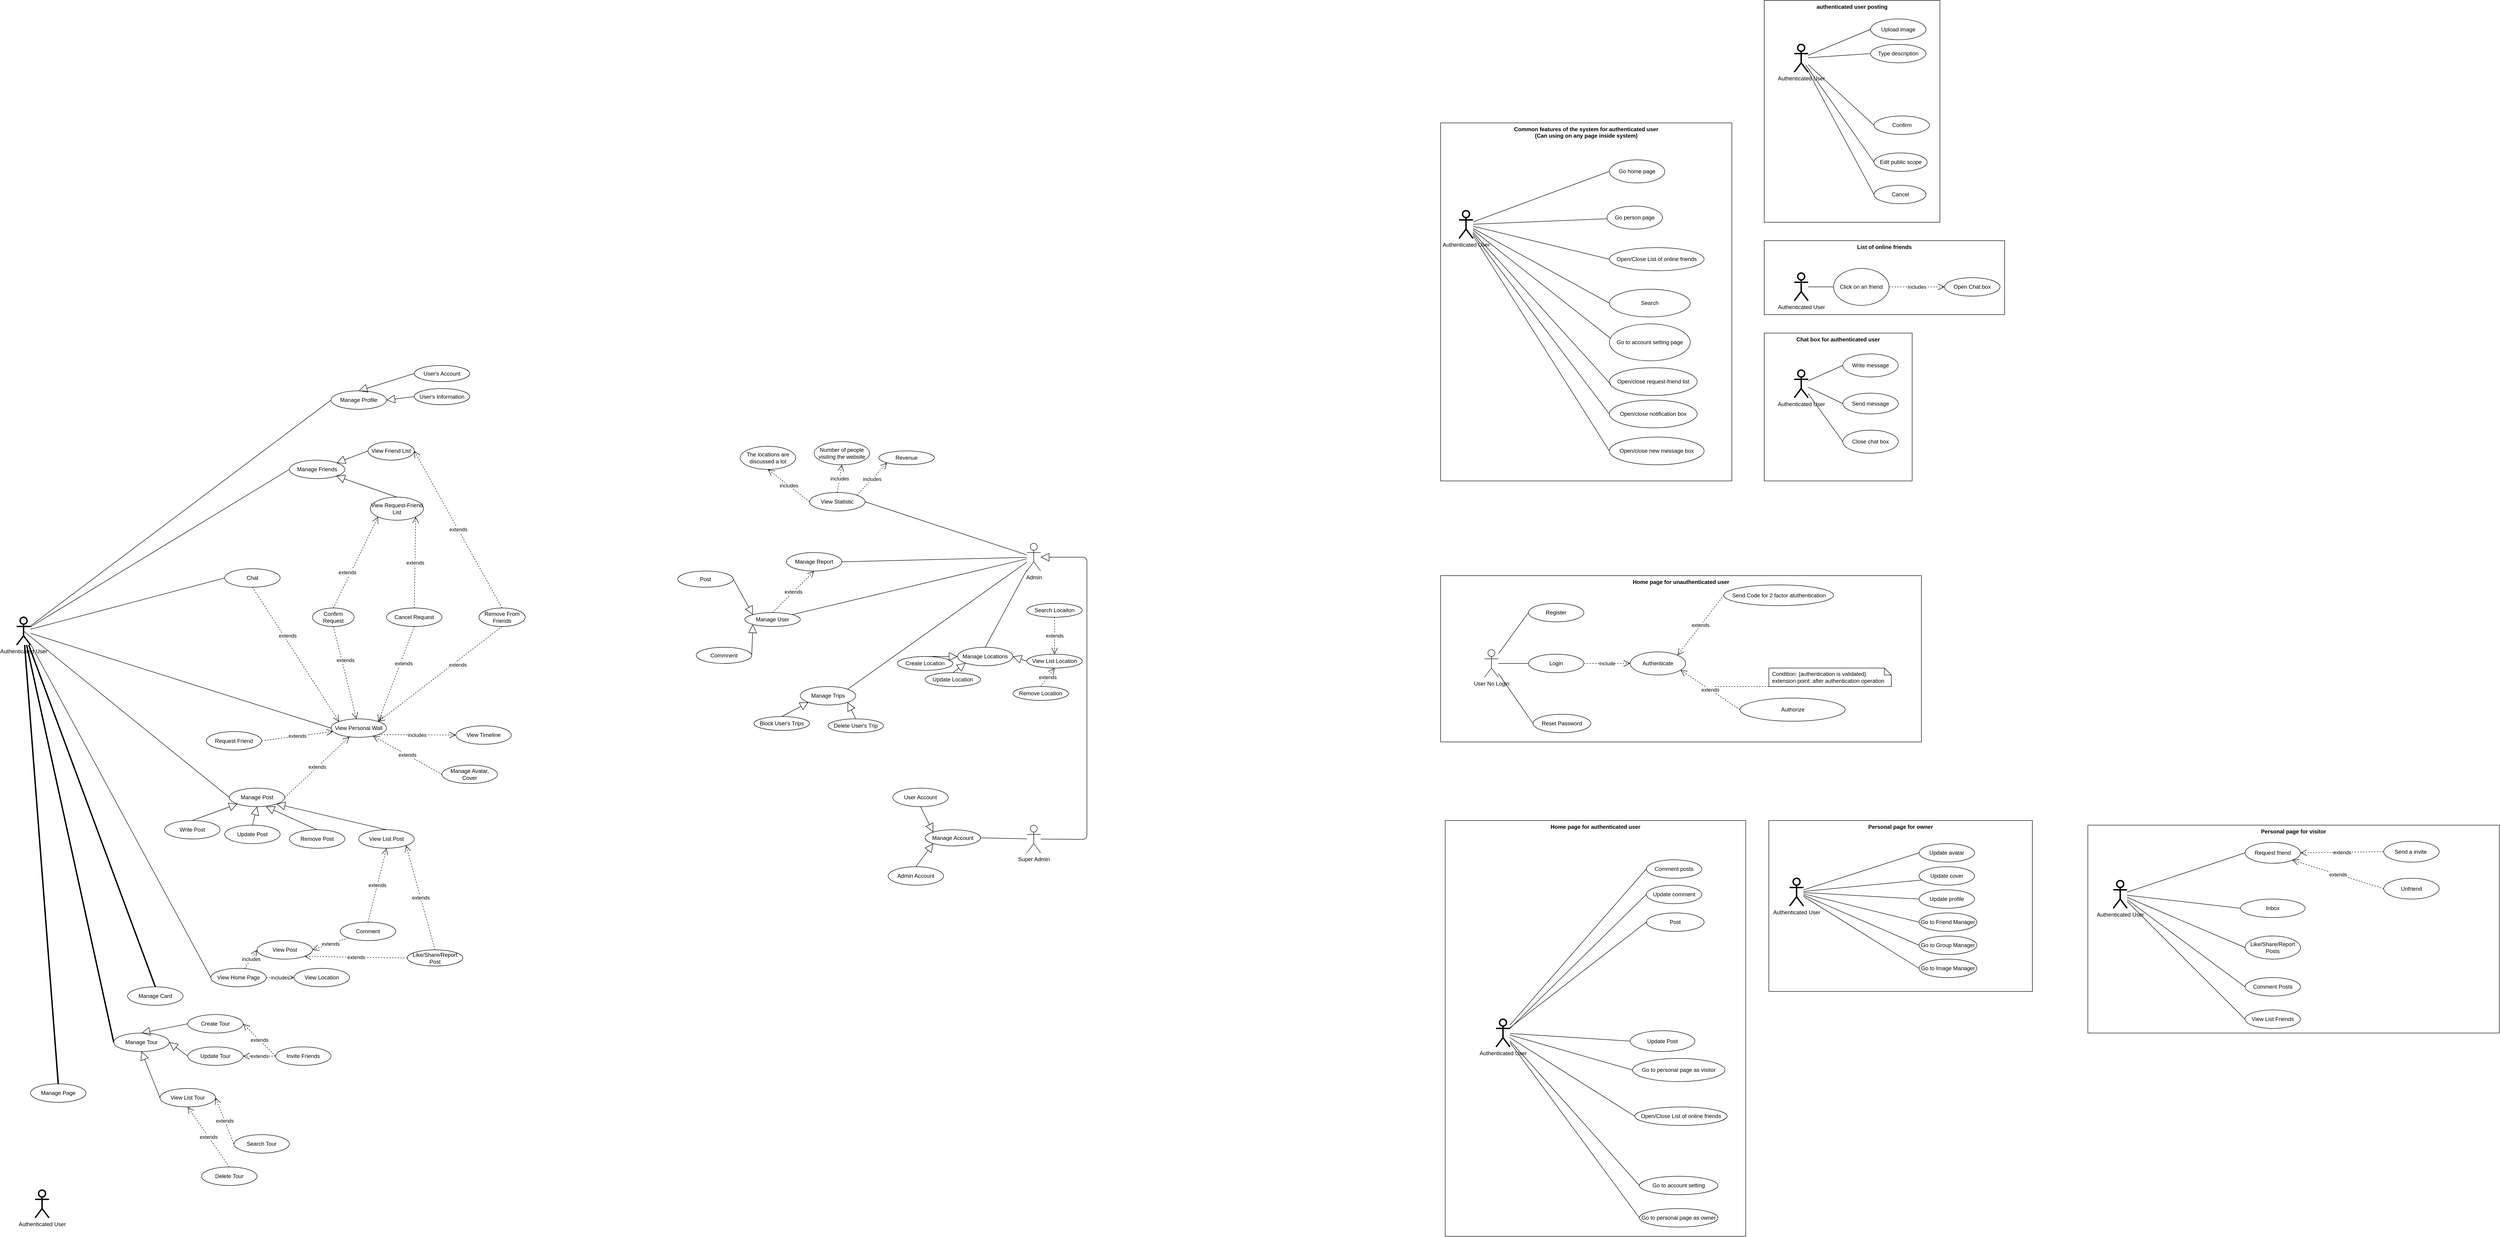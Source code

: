 <mxfile version="13.7.5" type="google"><diagram id="RxIUnoaJ-YhAe0Z83Mbd" name="Page-1"><mxGraphModel dx="3122" dy="1860" grid="1" gridSize="10" guides="1" tooltips="1" connect="1" arrows="1" fold="1" page="1" pageScale="1" pageWidth="850" pageHeight="1100" math="0" shadow="0"><root><mxCell id="0"/><mxCell id="1" parent="0"/><mxCell id="_IDSd75cdJDtAtknE2rM-52" value="List of online friends" style="shape=rect;html=1;verticalAlign=top;fontStyle=1;whiteSpace=wrap;align=center;" parent="1" vertex="1"><mxGeometry x="2540" y="405" width="520" height="160" as="geometry"/></mxCell><mxCell id="_IDSd75cdJDtAtknE2rM-5" value="Home page for unauthenticated user" style="shape=rect;html=1;verticalAlign=top;fontStyle=1;whiteSpace=wrap;align=center;" parent="1" vertex="1"><mxGeometry x="1840" y="1130" width="1040" height="360" as="geometry"/></mxCell><mxCell id="Jofm1watKAJg4mnXUOaD-1" value="Admin" style="shape=umlActor;verticalLabelPosition=bottom;verticalAlign=top;html=1;outlineConnect=0;" parent="1" vertex="1"><mxGeometry x="945" y="1060" width="30" height="60" as="geometry"/></mxCell><mxCell id="Jofm1watKAJg4mnXUOaD-2" value="User No Login" style="shape=umlActor;verticalLabelPosition=bottom;verticalAlign=top;html=1;outlineConnect=0;" parent="1" vertex="1"><mxGeometry x="1935" y="1290" width="30" height="60" as="geometry"/></mxCell><mxCell id="Jofm1watKAJg4mnXUOaD-3" value="Authenticated User" style="shape=umlActor;verticalLabelPosition=bottom;verticalAlign=top;html=1;outlineConnect=0;strokeWidth=3;perimeterSpacing=0;gradientDirection=south;" parent="1" vertex="1"><mxGeometry x="-1240" y="1220" width="30" height="60" as="geometry"/></mxCell><mxCell id="Jofm1watKAJg4mnXUOaD-4" value="Register" style="ellipse;whiteSpace=wrap;html=1;" parent="1" vertex="1"><mxGeometry x="2030" y="1190" width="120" height="40" as="geometry"/></mxCell><mxCell id="Jofm1watKAJg4mnXUOaD-5" value="" style="endArrow=none;html=1;entryX=0;entryY=0.5;entryDx=0;entryDy=0;" parent="1" source="Jofm1watKAJg4mnXUOaD-2" target="Jofm1watKAJg4mnXUOaD-4" edge="1"><mxGeometry width="50" height="50" relative="1" as="geometry"><mxPoint x="2245" y="1490" as="sourcePoint"/><mxPoint x="2295" y="1440" as="targetPoint"/></mxGeometry></mxCell><mxCell id="Jofm1watKAJg4mnXUOaD-6" value="Manage Account" style="ellipse;whiteSpace=wrap;html=1;" parent="1" vertex="1"><mxGeometry x="725" y="1680" width="120" height="35" as="geometry"/></mxCell><mxCell id="Jofm1watKAJg4mnXUOaD-7" value="" style="endArrow=none;html=1;entryX=1;entryY=0.5;entryDx=0;entryDy=0;" parent="1" source="mzw7ZTGsmOPxi8j0lwID-10" target="Jofm1watKAJg4mnXUOaD-6" edge="1"><mxGeometry width="50" height="50" relative="1" as="geometry"><mxPoint x="165" y="1110" as="sourcePoint"/><mxPoint x="215" y="1060" as="targetPoint"/></mxGeometry></mxCell><mxCell id="Jofm1watKAJg4mnXUOaD-8" value="Manage Report" style="ellipse;whiteSpace=wrap;html=1;" parent="1" vertex="1"><mxGeometry x="425" y="1080" width="120" height="40" as="geometry"/></mxCell><mxCell id="Jofm1watKAJg4mnXUOaD-9" value="" style="endArrow=none;html=1;exitX=1;exitY=0.5;exitDx=0;exitDy=0;" parent="1" source="Jofm1watKAJg4mnXUOaD-8" target="Jofm1watKAJg4mnXUOaD-1" edge="1"><mxGeometry width="50" height="50" relative="1" as="geometry"><mxPoint x="165" y="1110" as="sourcePoint"/><mxPoint x="215" y="1060" as="targetPoint"/></mxGeometry></mxCell><mxCell id="Jofm1watKAJg4mnXUOaD-10" value="View&amp;nbsp;Statistic" style="ellipse;whiteSpace=wrap;html=1;" parent="1" vertex="1"><mxGeometry x="475" y="950" width="120" height="40" as="geometry"/></mxCell><mxCell id="Jofm1watKAJg4mnXUOaD-11" value="" style="endArrow=none;html=1;entryX=1;entryY=0.5;entryDx=0;entryDy=0;" parent="1" source="Jofm1watKAJg4mnXUOaD-1" target="Jofm1watKAJg4mnXUOaD-10" edge="1"><mxGeometry width="50" height="50" relative="1" as="geometry"><mxPoint x="165" y="1110" as="sourcePoint"/><mxPoint x="215" y="1060" as="targetPoint"/></mxGeometry></mxCell><mxCell id="Jofm1watKAJg4mnXUOaD-12" value="Manage User" style="ellipse;whiteSpace=wrap;html=1;" parent="1" vertex="1"><mxGeometry x="335" y="1210" width="120" height="30" as="geometry"/></mxCell><mxCell id="Jofm1watKAJg4mnXUOaD-13" value="" style="endArrow=none;html=1;exitX=1;exitY=0;exitDx=0;exitDy=0;" parent="1" source="Jofm1watKAJg4mnXUOaD-12" target="Jofm1watKAJg4mnXUOaD-1" edge="1"><mxGeometry width="50" height="50" relative="1" as="geometry"><mxPoint x="165" y="1110" as="sourcePoint"/><mxPoint x="215" y="1060" as="targetPoint"/></mxGeometry></mxCell><mxCell id="Jofm1watKAJg4mnXUOaD-14" value="extends" style="endArrow=open;endSize=12;dashed=1;html=1;entryX=0.5;entryY=1;entryDx=0;entryDy=0;exitX=0.5;exitY=0;exitDx=0;exitDy=0;" parent="1" source="Jofm1watKAJg4mnXUOaD-12" target="Jofm1watKAJg4mnXUOaD-8" edge="1"><mxGeometry width="160" relative="1" as="geometry"><mxPoint x="505" y="1210" as="sourcePoint"/><mxPoint x="275" y="1090" as="targetPoint"/></mxGeometry></mxCell><mxCell id="Jofm1watKAJg4mnXUOaD-15" value="Manage Trips" style="ellipse;whiteSpace=wrap;html=1;" parent="1" vertex="1"><mxGeometry x="455" y="1370" width="120" height="40" as="geometry"/></mxCell><mxCell id="Jofm1watKAJg4mnXUOaD-16" value="" style="endArrow=none;html=1;exitX=1;exitY=0;exitDx=0;exitDy=0;" parent="1" source="Jofm1watKAJg4mnXUOaD-15" target="Jofm1watKAJg4mnXUOaD-1" edge="1"><mxGeometry width="50" height="50" relative="1" as="geometry"><mxPoint x="165" y="1110" as="sourcePoint"/><mxPoint x="215" y="1060" as="targetPoint"/></mxGeometry></mxCell><mxCell id="Jofm1watKAJg4mnXUOaD-17" value="Manage Locations" style="ellipse;whiteSpace=wrap;html=1;" parent="1" vertex="1"><mxGeometry x="795" y="1285" width="120" height="40" as="geometry"/></mxCell><mxCell id="Jofm1watKAJg4mnXUOaD-18" value="" style="endArrow=none;html=1;exitX=0.5;exitY=0;exitDx=0;exitDy=0;" parent="1" source="Jofm1watKAJg4mnXUOaD-17" target="Jofm1watKAJg4mnXUOaD-1" edge="1"><mxGeometry width="50" height="50" relative="1" as="geometry"><mxPoint x="165" y="1110" as="sourcePoint"/><mxPoint x="215" y="1060" as="targetPoint"/></mxGeometry></mxCell><mxCell id="Jofm1watKAJg4mnXUOaD-19" value="Login" style="ellipse;whiteSpace=wrap;html=1;" parent="1" vertex="1"><mxGeometry x="2030" y="1300" width="120" height="40" as="geometry"/></mxCell><mxCell id="Jofm1watKAJg4mnXUOaD-20" value="" style="endArrow=none;html=1;entryX=0;entryY=0.5;entryDx=0;entryDy=0;" parent="1" source="Jofm1watKAJg4mnXUOaD-2" target="Jofm1watKAJg4mnXUOaD-19" edge="1"><mxGeometry width="50" height="50" relative="1" as="geometry"><mxPoint x="2175" y="1510" as="sourcePoint"/><mxPoint x="2225" y="1460" as="targetPoint"/></mxGeometry></mxCell><mxCell id="Jofm1watKAJg4mnXUOaD-21" value="Reset Password" style="ellipse;whiteSpace=wrap;html=1;" parent="1" vertex="1"><mxGeometry x="2040" y="1430" width="125" height="40" as="geometry"/></mxCell><mxCell id="Jofm1watKAJg4mnXUOaD-25" value="Manage Profile" style="ellipse;whiteSpace=wrap;html=1;" parent="1" vertex="1"><mxGeometry x="-560" y="730" width="120" height="40" as="geometry"/></mxCell><mxCell id="Jofm1watKAJg4mnXUOaD-27" value="" style="endArrow=none;html=1;entryX=0;entryY=0.5;entryDx=0;entryDy=0;" parent="1" source="Jofm1watKAJg4mnXUOaD-3" target="Jofm1watKAJg4mnXUOaD-25" edge="1"><mxGeometry width="50" height="50" relative="1" as="geometry"><mxPoint x="400" y="630" as="sourcePoint"/><mxPoint x="-550" y="750.0" as="targetPoint"/></mxGeometry></mxCell><mxCell id="Jofm1watKAJg4mnXUOaD-28" value="View Personal Wall" style="ellipse;whiteSpace=wrap;html=1;" parent="1" vertex="1"><mxGeometry x="-560" y="1440" width="120" height="40" as="geometry"/></mxCell><mxCell id="Jofm1watKAJg4mnXUOaD-29" value="Manage Friends" style="ellipse;whiteSpace=wrap;html=1;" parent="1" vertex="1"><mxGeometry x="-650" y="880" width="120" height="40" as="geometry"/></mxCell><mxCell id="Jofm1watKAJg4mnXUOaD-30" value="" style="endArrow=none;html=1;entryX=0;entryY=0.5;entryDx=0;entryDy=0;" parent="1" source="Jofm1watKAJg4mnXUOaD-3" target="Jofm1watKAJg4mnXUOaD-28" edge="1"><mxGeometry width="50" height="50" relative="1" as="geometry"><mxPoint x="400" y="630" as="sourcePoint"/><mxPoint x="450" y="580" as="targetPoint"/></mxGeometry></mxCell><mxCell id="Jofm1watKAJg4mnXUOaD-31" value="" style="endArrow=none;html=1;entryX=0;entryY=0.5;entryDx=0;entryDy=0;" parent="1" source="Jofm1watKAJg4mnXUOaD-3" target="Jofm1watKAJg4mnXUOaD-29" edge="1"><mxGeometry width="50" height="50" relative="1" as="geometry"><mxPoint x="400" y="630" as="sourcePoint"/><mxPoint x="450" y="580" as="targetPoint"/></mxGeometry></mxCell><mxCell id="Jofm1watKAJg4mnXUOaD-38" value="Comment" style="ellipse;whiteSpace=wrap;html=1;" parent="1" vertex="1"><mxGeometry x="-540" y="1880" width="120" height="40" as="geometry"/></mxCell><mxCell id="Jofm1watKAJg4mnXUOaD-40" value="Like/Share/Report Post" style="ellipse;whiteSpace=wrap;html=1;" parent="1" vertex="1"><mxGeometry x="-395" y="1940" width="120" height="35" as="geometry"/></mxCell><mxCell id="Jofm1watKAJg4mnXUOaD-42" value="Manage Card" style="ellipse;whiteSpace=wrap;html=1;strokeWidth=1;" parent="1" vertex="1"><mxGeometry x="-1000" y="2020" width="120" height="40" as="geometry"/></mxCell><mxCell id="Jofm1watKAJg4mnXUOaD-43" value="" style="endArrow=none;html=1;entryX=0.5;entryY=0;entryDx=0;entryDy=0;strokeWidth=3;" parent="1" source="Jofm1watKAJg4mnXUOaD-3" target="Jofm1watKAJg4mnXUOaD-42" edge="1"><mxGeometry width="50" height="50" relative="1" as="geometry"><mxPoint x="400" y="630" as="sourcePoint"/><mxPoint x="450" y="580" as="targetPoint"/></mxGeometry></mxCell><mxCell id="Jofm1watKAJg4mnXUOaD-44" value="Manage Tour" style="ellipse;whiteSpace=wrap;html=1;strokeWidth=1;" parent="1" vertex="1"><mxGeometry x="-1030" y="2120" width="120" height="40" as="geometry"/></mxCell><mxCell id="Jofm1watKAJg4mnXUOaD-45" value="" style="endArrow=none;html=1;entryX=0;entryY=0.5;entryDx=0;entryDy=0;strokeWidth=3;" parent="1" source="Jofm1watKAJg4mnXUOaD-3" target="Jofm1watKAJg4mnXUOaD-44" edge="1"><mxGeometry width="50" height="50" relative="1" as="geometry"><mxPoint x="400" y="770" as="sourcePoint"/><mxPoint x="450" y="720" as="targetPoint"/></mxGeometry></mxCell><mxCell id="Jofm1watKAJg4mnXUOaD-46" value="Manage Page" style="ellipse;whiteSpace=wrap;html=1;strokeWidth=1;" parent="1" vertex="1"><mxGeometry x="-1210" y="2230" width="120" height="40" as="geometry"/></mxCell><mxCell id="Jofm1watKAJg4mnXUOaD-47" value="" style="endArrow=none;html=1;entryX=0.5;entryY=0;entryDx=0;entryDy=0;strokeWidth=3;" parent="1" source="Jofm1watKAJg4mnXUOaD-3" target="Jofm1watKAJg4mnXUOaD-46" edge="1"><mxGeometry width="50" height="50" relative="1" as="geometry"><mxPoint x="400" y="770" as="sourcePoint"/><mxPoint x="450" y="720" as="targetPoint"/></mxGeometry></mxCell><mxCell id="Jofm1watKAJg4mnXUOaD-48" value="Chat" style="ellipse;whiteSpace=wrap;html=1;" parent="1" vertex="1"><mxGeometry x="-790" y="1115" width="120" height="40" as="geometry"/></mxCell><mxCell id="Jofm1watKAJg4mnXUOaD-49" value="" style="endArrow=none;html=1;entryX=0;entryY=0.5;entryDx=0;entryDy=0;" parent="1" source="Jofm1watKAJg4mnXUOaD-3" target="Jofm1watKAJg4mnXUOaD-48" edge="1"><mxGeometry width="50" height="50" relative="1" as="geometry"><mxPoint x="400" y="770" as="sourcePoint"/><mxPoint x="450" y="720" as="targetPoint"/></mxGeometry></mxCell><mxCell id="Jofm1watKAJg4mnXUOaD-53" value="Request Friend" style="ellipse;whiteSpace=wrap;html=1;" parent="1" vertex="1"><mxGeometry x="-830" y="1467.5" width="120" height="40" as="geometry"/></mxCell><mxCell id="Jofm1watKAJg4mnXUOaD-54" value="extends" style="endArrow=open;endSize=12;dashed=1;html=1;exitX=1;exitY=0.5;exitDx=0;exitDy=0;" parent="1" source="Jofm1watKAJg4mnXUOaD-53" target="Jofm1watKAJg4mnXUOaD-28" edge="1"><mxGeometry width="160" relative="1" as="geometry"><mxPoint x="310" y="1280" as="sourcePoint"/><mxPoint x="-370" y="1350" as="targetPoint"/><Array as="points"/></mxGeometry></mxCell><mxCell id="Jofm1watKAJg4mnXUOaD-57" value="View Home Page" style="ellipse;whiteSpace=wrap;html=1;" parent="1" vertex="1"><mxGeometry x="-820" y="1980" width="120" height="40" as="geometry"/></mxCell><mxCell id="Jofm1watKAJg4mnXUOaD-58" value="" style="endArrow=none;html=1;exitX=0;exitY=0.5;exitDx=0;exitDy=0;" parent="1" source="Jofm1watKAJg4mnXUOaD-57" target="Jofm1watKAJg4mnXUOaD-3" edge="1"><mxGeometry width="50" height="50" relative="1" as="geometry"><mxPoint x="400" y="920" as="sourcePoint"/><mxPoint x="450" y="870" as="targetPoint"/></mxGeometry></mxCell><mxCell id="mzw7ZTGsmOPxi8j0lwID-4" value="View Friend List" style="ellipse;whiteSpace=wrap;html=1;" parent="1" vertex="1"><mxGeometry x="-480" y="840" width="100" height="40" as="geometry"/></mxCell><mxCell id="mzw7ZTGsmOPxi8j0lwID-7" value="Manage Avatar, Cover" style="ellipse;whiteSpace=wrap;html=1;" parent="1" vertex="1"><mxGeometry x="-320" y="1540" width="120" height="40" as="geometry"/></mxCell><mxCell id="mzw7ZTGsmOPxi8j0lwID-8" value="extends" style="endArrow=open;endSize=12;dashed=1;html=1;exitX=0;exitY=0.5;exitDx=0;exitDy=0;" parent="1" source="mzw7ZTGsmOPxi8j0lwID-7" target="Jofm1watKAJg4mnXUOaD-28" edge="1"><mxGeometry width="160" relative="1" as="geometry"><mxPoint x="270" y="1140" as="sourcePoint"/><mxPoint x="-330" y="1386" as="targetPoint"/></mxGeometry></mxCell><mxCell id="mzw7ZTGsmOPxi8j0lwID-10" value="Super Admin" style="shape=umlActor;verticalLabelPosition=bottom;verticalAlign=top;html=1;outlineConnect=0;" parent="1" vertex="1"><mxGeometry x="945" y="1670" width="30" height="60" as="geometry"/></mxCell><mxCell id="mzw7ZTGsmOPxi8j0lwID-12" value="" style="endArrow=block;endSize=16;endFill=0;html=1;" parent="1" source="mzw7ZTGsmOPxi8j0lwID-10" target="Jofm1watKAJg4mnXUOaD-1" edge="1"><mxGeometry width="160" relative="1" as="geometry"><mxPoint x="1055" y="1730" as="sourcePoint"/><mxPoint x="1035" y="1080" as="targetPoint"/><Array as="points"><mxPoint x="1075" y="1701"/><mxPoint x="1075" y="1090"/></Array></mxGeometry></mxCell><mxCell id="mzw7ZTGsmOPxi8j0lwID-14" value="User Account" style="ellipse;whiteSpace=wrap;html=1;" parent="1" vertex="1"><mxGeometry x="655" y="1590" width="120" height="40" as="geometry"/></mxCell><mxCell id="mzw7ZTGsmOPxi8j0lwID-15" value="Admin Account" style="ellipse;whiteSpace=wrap;html=1;" parent="1" vertex="1"><mxGeometry x="645" y="1760" width="120" height="40" as="geometry"/></mxCell><mxCell id="mzw7ZTGsmOPxi8j0lwID-16" value="" style="endArrow=block;endSize=16;endFill=0;html=1;exitX=0.5;exitY=1;exitDx=0;exitDy=0;entryX=0;entryY=0;entryDx=0;entryDy=0;" parent="1" source="mzw7ZTGsmOPxi8j0lwID-14" target="Jofm1watKAJg4mnXUOaD-6" edge="1"><mxGeometry width="160" relative="1" as="geometry"><mxPoint x="575" y="1690" as="sourcePoint"/><mxPoint x="735" y="1690" as="targetPoint"/></mxGeometry></mxCell><mxCell id="mzw7ZTGsmOPxi8j0lwID-17" value="" style="endArrow=block;endSize=16;endFill=0;html=1;exitX=0.5;exitY=0;exitDx=0;exitDy=0;entryX=0;entryY=1;entryDx=0;entryDy=0;" parent="1" source="mzw7ZTGsmOPxi8j0lwID-15" target="Jofm1watKAJg4mnXUOaD-6" edge="1"><mxGeometry width="160" relative="1" as="geometry"><mxPoint x="725" y="1640.0" as="sourcePoint"/><mxPoint x="752.574" y="1681.716" as="targetPoint"/></mxGeometry></mxCell><mxCell id="z3bKvPsregMSOtk0W7rR-5" value="" style="endArrow=none;html=1;entryX=0;entryY=0.5;entryDx=0;entryDy=0;" parent="1" source="Jofm1watKAJg4mnXUOaD-2" target="Jofm1watKAJg4mnXUOaD-21" edge="1"><mxGeometry width="50" height="50" relative="1" as="geometry"><mxPoint x="1995" y="1460" as="sourcePoint"/><mxPoint x="2045" y="1410" as="targetPoint"/></mxGeometry></mxCell><mxCell id="ljxNexD1mfFSjmqSKWU--6" value="Post" style="ellipse;whiteSpace=wrap;html=1;" parent="1" vertex="1"><mxGeometry x="190" y="1120" width="120" height="35" as="geometry"/></mxCell><mxCell id="ljxNexD1mfFSjmqSKWU--7" value="" style="endArrow=block;endSize=16;endFill=0;html=1;exitX=1;exitY=0.5;exitDx=0;exitDy=0;entryX=0;entryY=0;entryDx=0;entryDy=0;" parent="1" source="ljxNexD1mfFSjmqSKWU--6" target="Jofm1watKAJg4mnXUOaD-12" edge="1"><mxGeometry width="160" relative="1" as="geometry"><mxPoint x="215" y="1220" as="sourcePoint"/><mxPoint x="242.574" y="1279.393" as="targetPoint"/></mxGeometry></mxCell><mxCell id="ljxNexD1mfFSjmqSKWU--8" value="Commnent" style="ellipse;whiteSpace=wrap;html=1;" parent="1" vertex="1"><mxGeometry x="230" y="1285" width="120" height="35" as="geometry"/></mxCell><mxCell id="ljxNexD1mfFSjmqSKWU--9" value="" style="endArrow=block;endSize=16;endFill=0;html=1;exitX=1;exitY=0.5;exitDx=0;exitDy=0;entryX=0;entryY=1;entryDx=0;entryDy=0;" parent="1" source="ljxNexD1mfFSjmqSKWU--8" target="Jofm1watKAJg4mnXUOaD-12" edge="1"><mxGeometry width="160" relative="1" as="geometry"><mxPoint x="229" y="1310.3" as="sourcePoint"/><mxPoint x="366.574" y="1304.693" as="targetPoint"/></mxGeometry></mxCell><mxCell id="0izLaXQlMO1uslsIdvU0-4" value="View Request-Friend List" style="ellipse;whiteSpace=wrap;html=1;" parent="1" vertex="1"><mxGeometry x="-475" y="960" width="115" height="50" as="geometry"/></mxCell><mxCell id="0izLaXQlMO1uslsIdvU0-5" value="" style="endArrow=block;endSize=16;endFill=0;html=1;exitX=0;exitY=0.5;exitDx=0;exitDy=0;entryX=1;entryY=0;entryDx=0;entryDy=0;" parent="1" source="mzw7ZTGsmOPxi8j0lwID-4" target="Jofm1watKAJg4mnXUOaD-29" edge="1"><mxGeometry width="160" relative="1" as="geometry"><mxPoint x="-180.0" y="657.5" as="sourcePoint"/><mxPoint x="-480" y="700.0" as="targetPoint"/></mxGeometry></mxCell><mxCell id="0izLaXQlMO1uslsIdvU0-7" value="" style="endArrow=block;endSize=16;endFill=0;html=1;exitX=0.5;exitY=0;exitDx=0;exitDy=0;" parent="1" source="0izLaXQlMO1uslsIdvU0-4" target="Jofm1watKAJg4mnXUOaD-29" edge="1"><mxGeometry width="160" relative="1" as="geometry"><mxPoint x="-160.0" y="677.5" as="sourcePoint"/><mxPoint x="-400" y="770" as="targetPoint"/></mxGeometry></mxCell><mxCell id="DnrirQlbaKoIQ324NiwO-1" value="Cancel Request" style="ellipse;whiteSpace=wrap;html=1;" parent="1" vertex="1"><mxGeometry x="-440" y="1200" width="120" height="40" as="geometry"/></mxCell><mxCell id="DnrirQlbaKoIQ324NiwO-2" value="Confirm Request" style="ellipse;whiteSpace=wrap;html=1;" parent="1" vertex="1"><mxGeometry x="-600" y="1200" width="90" height="40" as="geometry"/></mxCell><mxCell id="DnrirQlbaKoIQ324NiwO-3" value="extends" style="endArrow=open;endSize=12;dashed=1;html=1;exitX=0.5;exitY=0;exitDx=0;exitDy=0;entryX=0;entryY=1;entryDx=0;entryDy=0;" parent="1" source="DnrirQlbaKoIQ324NiwO-2" target="0izLaXQlMO1uslsIdvU0-4" edge="1"><mxGeometry x="-0.25" y="7" width="160" relative="1" as="geometry"><mxPoint x="236.963" y="935.306" as="sourcePoint"/><mxPoint x="-200" y="930" as="targetPoint"/><mxPoint as="offset"/></mxGeometry></mxCell><mxCell id="DnrirQlbaKoIQ324NiwO-4" value="extends" style="endArrow=open;endSize=12;dashed=1;html=1;exitX=0.5;exitY=0;exitDx=0;exitDy=0;entryX=1;entryY=1;entryDx=0;entryDy=0;" parent="1" source="DnrirQlbaKoIQ324NiwO-1" target="0izLaXQlMO1uslsIdvU0-4" edge="1"><mxGeometry width="160" relative="1" as="geometry"><mxPoint x="-150" y="980" as="sourcePoint"/><mxPoint x="-440" y="1030" as="targetPoint"/><Array as="points"/></mxGeometry></mxCell><mxCell id="ylb1JdawZIIgA8HLKnuF-1" value="Block User's Trips" style="ellipse;whiteSpace=wrap;html=1;" parent="1" vertex="1"><mxGeometry x="355" y="1435" width="120" height="30" as="geometry"/></mxCell><mxCell id="ylb1JdawZIIgA8HLKnuF-2" value="" style="endArrow=block;endSize=16;endFill=0;html=1;exitX=0.5;exitY=0;exitDx=0;exitDy=0;entryX=0;entryY=1;entryDx=0;entryDy=0;" parent="1" source="ylb1JdawZIIgA8HLKnuF-1" target="Jofm1watKAJg4mnXUOaD-15" edge="1"><mxGeometry width="160" relative="1" as="geometry"><mxPoint x="725" y="1640" as="sourcePoint"/><mxPoint x="752.574" y="1699.393" as="targetPoint"/></mxGeometry></mxCell><mxCell id="DnrirQlbaKoIQ324NiwO-5" value="Remove From Friends" style="ellipse;whiteSpace=wrap;html=1;" parent="1" vertex="1"><mxGeometry x="-240" y="1200" width="100" height="40" as="geometry"/></mxCell><mxCell id="ylb1JdawZIIgA8HLKnuF-5" value="Delete User's Trip" style="ellipse;whiteSpace=wrap;html=1;" parent="1" vertex="1"><mxGeometry x="515" y="1440" width="120" height="30" as="geometry"/></mxCell><mxCell id="ylb1JdawZIIgA8HLKnuF-6" value="" style="endArrow=block;endSize=16;endFill=0;html=1;exitX=0.5;exitY=0;exitDx=0;exitDy=0;entryX=1;entryY=1;entryDx=0;entryDy=0;" parent="1" source="ylb1JdawZIIgA8HLKnuF-5" target="Jofm1watKAJg4mnXUOaD-15" edge="1"><mxGeometry width="160" relative="1" as="geometry"><mxPoint x="425" y="1445" as="sourcePoint"/><mxPoint x="482.574" y="1414.142" as="targetPoint"/></mxGeometry></mxCell><mxCell id="DnrirQlbaKoIQ324NiwO-7" value="extends" style="endArrow=open;endSize=12;dashed=1;html=1;exitX=0.5;exitY=0;exitDx=0;exitDy=0;entryX=1;entryY=0.5;entryDx=0;entryDy=0;" parent="1" source="DnrirQlbaKoIQ324NiwO-5" target="mzw7ZTGsmOPxi8j0lwID-4" edge="1"><mxGeometry width="160" relative="1" as="geometry"><mxPoint x="-120" y="910" as="sourcePoint"/><mxPoint x="-207.53" y="927.506" as="targetPoint"/><Array as="points"/></mxGeometry></mxCell><mxCell id="ylb1JdawZIIgA8HLKnuF-7" value="Number of people visiting the website" style="ellipse;whiteSpace=wrap;html=1;" parent="1" vertex="1"><mxGeometry x="485" y="840" width="120" height="50" as="geometry"/></mxCell><mxCell id="ylb1JdawZIIgA8HLKnuF-11" value="Revenue" style="ellipse;whiteSpace=wrap;html=1;" parent="1" vertex="1"><mxGeometry x="625" y="860" width="120" height="30" as="geometry"/></mxCell><mxCell id="ylb1JdawZIIgA8HLKnuF-13" value="The locations are discussed a lot" style="ellipse;whiteSpace=wrap;html=1;" parent="1" vertex="1"><mxGeometry x="325" y="850" width="120" height="50" as="geometry"/></mxCell><mxCell id="ylb1JdawZIIgA8HLKnuF-15" value="includes" style="endArrow=open;endSize=12;dashed=1;html=1;entryX=0.5;entryY=1;entryDx=0;entryDy=0;exitX=0;exitY=0.5;exitDx=0;exitDy=0;" parent="1" source="Jofm1watKAJg4mnXUOaD-10" target="ylb1JdawZIIgA8HLKnuF-13" edge="1"><mxGeometry width="160" relative="1" as="geometry"><mxPoint x="405" y="1220" as="sourcePoint"/><mxPoint x="495" y="1130" as="targetPoint"/></mxGeometry></mxCell><mxCell id="ylb1JdawZIIgA8HLKnuF-16" value="includes" style="endArrow=open;endSize=12;dashed=1;html=1;entryX=0.5;entryY=1;entryDx=0;entryDy=0;exitX=0.5;exitY=0;exitDx=0;exitDy=0;" parent="1" source="Jofm1watKAJg4mnXUOaD-10" target="ylb1JdawZIIgA8HLKnuF-7" edge="1"><mxGeometry width="160" relative="1" as="geometry"><mxPoint x="485" y="980" as="sourcePoint"/><mxPoint x="395" y="910" as="targetPoint"/></mxGeometry></mxCell><mxCell id="ylb1JdawZIIgA8HLKnuF-17" value="includes" style="endArrow=open;endSize=12;dashed=1;html=1;entryX=0;entryY=1;entryDx=0;entryDy=0;exitX=1;exitY=0;exitDx=0;exitDy=0;" parent="1" source="Jofm1watKAJg4mnXUOaD-10" target="ylb1JdawZIIgA8HLKnuF-11" edge="1"><mxGeometry width="160" relative="1" as="geometry"><mxPoint x="495" y="990" as="sourcePoint"/><mxPoint x="405" y="920" as="targetPoint"/></mxGeometry></mxCell><mxCell id="DnrirQlbaKoIQ324NiwO-9" value="View Post" style="ellipse;whiteSpace=wrap;html=1;" parent="1" vertex="1"><mxGeometry x="-720" y="1920" width="120" height="40" as="geometry"/></mxCell><mxCell id="DnrirQlbaKoIQ324NiwO-10" value="View Location" style="ellipse;whiteSpace=wrap;html=1;" parent="1" vertex="1"><mxGeometry x="-640" y="1980" width="120" height="40" as="geometry"/></mxCell><mxCell id="DnrirQlbaKoIQ324NiwO-12" value="includes" style="endArrow=open;endSize=12;dashed=1;html=1;entryX=0;entryY=0.5;entryDx=0;entryDy=0;" parent="1" source="Jofm1watKAJg4mnXUOaD-57" target="DnrirQlbaKoIQ324NiwO-9" edge="1"><mxGeometry width="160" relative="1" as="geometry"><mxPoint x="-550" y="1660" as="sourcePoint"/><mxPoint x="-640" y="1590" as="targetPoint"/></mxGeometry></mxCell><mxCell id="DnrirQlbaKoIQ324NiwO-13" value="includes" style="endArrow=open;endSize=12;dashed=1;html=1;entryX=0;entryY=0.5;entryDx=0;entryDy=0;exitX=1;exitY=0.5;exitDx=0;exitDy=0;" parent="1" source="Jofm1watKAJg4mnXUOaD-57" target="DnrirQlbaKoIQ324NiwO-10" edge="1"><mxGeometry width="160" relative="1" as="geometry"><mxPoint x="-635.448" y="1750.597" as="sourcePoint"/><mxPoint x="-590" y="1690" as="targetPoint"/></mxGeometry></mxCell><mxCell id="ylb1JdawZIIgA8HLKnuF-18" value="Create Location" style="ellipse;whiteSpace=wrap;html=1;" parent="1" vertex="1"><mxGeometry x="665" y="1305" width="120" height="30" as="geometry"/></mxCell><mxCell id="ylb1JdawZIIgA8HLKnuF-19" value="" style="endArrow=block;endSize=16;endFill=0;html=1;exitX=0.5;exitY=0;exitDx=0;exitDy=0;entryX=0;entryY=0.5;entryDx=0;entryDy=0;" parent="1" source="ylb1JdawZIIgA8HLKnuF-18" target="Jofm1watKAJg4mnXUOaD-17" edge="1"><mxGeometry width="160" relative="1" as="geometry"><mxPoint x="725" y="1640" as="sourcePoint"/><mxPoint x="751.963" y="1695.306" as="targetPoint"/></mxGeometry></mxCell><mxCell id="ylb1JdawZIIgA8HLKnuF-21" value="Update Location" style="ellipse;whiteSpace=wrap;html=1;" parent="1" vertex="1"><mxGeometry x="725" y="1340" width="120" height="30" as="geometry"/></mxCell><mxCell id="ylb1JdawZIIgA8HLKnuF-22" value="" style="endArrow=block;endSize=16;endFill=0;html=1;exitX=0.5;exitY=0;exitDx=0;exitDy=0;entryX=0;entryY=1;entryDx=0;entryDy=0;" parent="1" source="ylb1JdawZIIgA8HLKnuF-21" target="Jofm1watKAJg4mnXUOaD-17" edge="1"><mxGeometry width="160" relative="1" as="geometry"><mxPoint x="805" y="1685" as="sourcePoint"/><mxPoint x="875" y="1350" as="targetPoint"/></mxGeometry></mxCell><mxCell id="ylb1JdawZIIgA8HLKnuF-23" value="Remove Location" style="ellipse;whiteSpace=wrap;html=1;" parent="1" vertex="1"><mxGeometry x="915" y="1370" width="120" height="30" as="geometry"/></mxCell><mxCell id="DnrirQlbaKoIQ324NiwO-14" value="extends" style="endArrow=open;endSize=12;dashed=1;html=1;entryX=1;entryY=0.5;entryDx=0;entryDy=0;" parent="1" source="Jofm1watKAJg4mnXUOaD-38" target="DnrirQlbaKoIQ324NiwO-9" edge="1"><mxGeometry width="160" relative="1" as="geometry"><mxPoint x="-520" y="2200" as="sourcePoint"/><mxPoint x="173.768" y="1783.239" as="targetPoint"/><Array as="points"/></mxGeometry></mxCell><mxCell id="ylb1JdawZIIgA8HLKnuF-25" value="View List Location" style="ellipse;whiteSpace=wrap;html=1;" parent="1" vertex="1"><mxGeometry x="945" y="1300" width="120" height="30" as="geometry"/></mxCell><mxCell id="ylb1JdawZIIgA8HLKnuF-26" value="" style="endArrow=block;endSize=16;endFill=0;html=1;exitX=0;exitY=0.5;exitDx=0;exitDy=0;entryX=1;entryY=0.5;entryDx=0;entryDy=0;" parent="1" source="ylb1JdawZIIgA8HLKnuF-25" target="Jofm1watKAJg4mnXUOaD-17" edge="1"><mxGeometry width="160" relative="1" as="geometry"><mxPoint x="985" y="1630" as="sourcePoint"/><mxPoint x="1055" y="1295" as="targetPoint"/></mxGeometry></mxCell><mxCell id="ylb1JdawZIIgA8HLKnuF-27" value="Search Locaiton" style="ellipse;whiteSpace=wrap;html=1;" parent="1" vertex="1"><mxGeometry x="945" y="1190" width="120" height="30" as="geometry"/></mxCell><mxCell id="ylb1JdawZIIgA8HLKnuF-28" value="extends" style="endArrow=open;endSize=12;dashed=1;html=1;entryX=0.5;entryY=0;entryDx=0;entryDy=0;exitX=0.5;exitY=1;exitDx=0;exitDy=0;" parent="1" source="ylb1JdawZIIgA8HLKnuF-27" target="ylb1JdawZIIgA8HLKnuF-25" edge="1"><mxGeometry width="160" relative="1" as="geometry"><mxPoint x="405" y="1220" as="sourcePoint"/><mxPoint x="495" y="1130" as="targetPoint"/></mxGeometry></mxCell><mxCell id="lVf2Udze-mEHAqrHKTpG-1" value="View Timeline" style="ellipse;whiteSpace=wrap;html=1;" parent="1" vertex="1"><mxGeometry x="-290" y="1455" width="120" height="40" as="geometry"/></mxCell><mxCell id="lVf2Udze-mEHAqrHKTpG-3" value="includes" style="endArrow=open;endSize=12;dashed=1;html=1;entryX=0;entryY=0.5;entryDx=0;entryDy=0;exitX=1;exitY=1;exitDx=0;exitDy=0;" parent="1" source="Jofm1watKAJg4mnXUOaD-28" target="lVf2Udze-mEHAqrHKTpG-1" edge="1"><mxGeometry width="160" relative="1" as="geometry"><mxPoint x="-444.445" y="1576.984" as="sourcePoint"/><mxPoint x="-350" y="1550" as="targetPoint"/></mxGeometry></mxCell><mxCell id="lVf2Udze-mEHAqrHKTpG-9" value="extends" style="endArrow=open;endSize=12;dashed=1;html=1;exitX=0.5;exitY=1;exitDx=0;exitDy=0;" parent="1" source="DnrirQlbaKoIQ324NiwO-2" target="Jofm1watKAJg4mnXUOaD-28" edge="1"><mxGeometry x="-0.25" y="7" width="160" relative="1" as="geometry"><mxPoint x="-80" y="1010" as="sourcePoint"/><mxPoint x="-246.631" y="1009.62" as="targetPoint"/><mxPoint as="offset"/><Array as="points"/></mxGeometry></mxCell><mxCell id="lVf2Udze-mEHAqrHKTpG-10" value="extends" style="endArrow=open;endSize=12;dashed=1;html=1;exitX=0.5;exitY=1;exitDx=0;exitDy=0;entryX=1;entryY=0;entryDx=0;entryDy=0;" parent="1" source="DnrirQlbaKoIQ324NiwO-1" target="Jofm1watKAJg4mnXUOaD-28" edge="1"><mxGeometry x="-0.25" y="7" width="160" relative="1" as="geometry"><mxPoint x="-87.574" y="1024.142" as="sourcePoint"/><mxPoint x="-407.574" y="1175.858" as="targetPoint"/><mxPoint as="offset"/><Array as="points"/></mxGeometry></mxCell><mxCell id="lVf2Udze-mEHAqrHKTpG-11" value="extends" style="endArrow=open;endSize=12;dashed=1;html=1;entryX=1;entryY=0;entryDx=0;entryDy=0;exitX=0.5;exitY=1;exitDx=0;exitDy=0;" parent="1" source="DnrirQlbaKoIQ324NiwO-5" target="Jofm1watKAJg4mnXUOaD-28" edge="1"><mxGeometry x="-0.25" y="7" width="160" relative="1" as="geometry"><mxPoint x="130" y="970" as="sourcePoint"/><mxPoint x="-407.574" y="1175.858" as="targetPoint"/><mxPoint as="offset"/><Array as="points"/></mxGeometry></mxCell><mxCell id="C6X6QAuW1Skurvu--I33-1" value="extends" style="endArrow=open;endSize=12;dashed=1;html=1;exitX=0.5;exitY=1;exitDx=0;exitDy=0;entryX=0;entryY=0;entryDx=0;entryDy=0;" parent="1" source="Jofm1watKAJg4mnXUOaD-48" target="Jofm1watKAJg4mnXUOaD-28" edge="1"><mxGeometry x="-0.25" y="7" width="160" relative="1" as="geometry"><mxPoint x="-545" y="1250" as="sourcePoint"/><mxPoint x="-494.918" y="1450.067" as="targetPoint"/><mxPoint as="offset"/><Array as="points"/></mxGeometry></mxCell><mxCell id="E6fowKs7xMlKiTevPuDi-1" value="Invite Friends" style="ellipse;whiteSpace=wrap;html=1;strokeColor=#000000;strokeWidth=1;" parent="1" vertex="1"><mxGeometry x="-680" y="2150" width="120" height="40" as="geometry"/></mxCell><mxCell id="E6fowKs7xMlKiTevPuDi-2" value="Create Tour" style="ellipse;whiteSpace=wrap;html=1;strokeColor=#000000;strokeWidth=1;" parent="1" vertex="1"><mxGeometry x="-870" y="2080" width="120" height="40" as="geometry"/></mxCell><mxCell id="E6fowKs7xMlKiTevPuDi-3" value="Update Tour" style="ellipse;whiteSpace=wrap;html=1;strokeColor=#000000;strokeWidth=1;" parent="1" vertex="1"><mxGeometry x="-870" y="2150" width="120" height="40" as="geometry"/></mxCell><mxCell id="E6fowKs7xMlKiTevPuDi-4" value="Delete Tour" style="ellipse;whiteSpace=wrap;html=1;strokeColor=#000000;strokeWidth=1;" parent="1" vertex="1"><mxGeometry x="-840" y="2410" width="120" height="40" as="geometry"/></mxCell><mxCell id="E6fowKs7xMlKiTevPuDi-5" value="View List Tour" style="ellipse;whiteSpace=wrap;html=1;strokeColor=#000000;strokeWidth=1;" parent="1" vertex="1"><mxGeometry x="-930" y="2240" width="120" height="40" as="geometry"/></mxCell><mxCell id="E6fowKs7xMlKiTevPuDi-6" value="Search Tour" style="ellipse;whiteSpace=wrap;html=1;strokeColor=#000000;strokeWidth=1;" parent="1" vertex="1"><mxGeometry x="-770" y="2340" width="120" height="40" as="geometry"/></mxCell><mxCell id="_IDSd75cdJDtAtknE2rM-3" value="Authenticated User" style="shape=umlActor;verticalLabelPosition=bottom;verticalAlign=top;html=1;outlineConnect=0;strokeWidth=3;perimeterSpacing=0;gradientDirection=south;" parent="1" vertex="1"><mxGeometry x="-1200" y="2460" width="30" height="60" as="geometry"/></mxCell><mxCell id="E6fowKs7xMlKiTevPuDi-7" value="extends" style="endArrow=open;endSize=12;dashed=1;html=1;entryX=1;entryY=0.5;entryDx=0;entryDy=0;exitX=0;exitY=0.5;exitDx=0;exitDy=0;" parent="1" source="E6fowKs7xMlKiTevPuDi-6" target="E6fowKs7xMlKiTevPuDi-5" edge="1"><mxGeometry width="160" relative="1" as="geometry"><mxPoint x="-310" y="1730" as="sourcePoint"/><mxPoint x="-390" y="1730" as="targetPoint"/><Array as="points"/></mxGeometry></mxCell><mxCell id="_IDSd75cdJDtAtknE2rM-8" value="Home page for authenticated user" style="shape=rect;html=1;verticalAlign=top;fontStyle=1;whiteSpace=wrap;align=center;" parent="1" vertex="1"><mxGeometry x="1850" y="1660" width="650" height="900" as="geometry"/></mxCell><mxCell id="_IDSd75cdJDtAtknE2rM-9" value="Authenticated User" style="shape=umlActor;verticalLabelPosition=bottom;verticalAlign=top;html=1;outlineConnect=0;strokeWidth=3;perimeterSpacing=0;gradientDirection=south;" parent="1" vertex="1"><mxGeometry x="1960" y="2090" width="30" height="60" as="geometry"/></mxCell><mxCell id="E6fowKs7xMlKiTevPuDi-8" value="" style="endArrow=block;endSize=16;endFill=0;html=1;exitX=0;exitY=0.5;exitDx=0;exitDy=0;entryX=0.5;entryY=0;entryDx=0;entryDy=0;" parent="1" source="E6fowKs7xMlKiTevPuDi-2" target="Jofm1watKAJg4mnXUOaD-44" edge="1"><mxGeometry width="160" relative="1" as="geometry"><mxPoint x="-470" y="870.0" as="sourcePoint"/><mxPoint x="-537.574" y="895.858" as="targetPoint"/></mxGeometry></mxCell><mxCell id="_IDSd75cdJDtAtknE2rM-13" value="Comment posts" style="ellipse;whiteSpace=wrap;html=1;" parent="1" vertex="1"><mxGeometry x="2285" y="1745" width="120" height="40" as="geometry"/></mxCell><mxCell id="E6fowKs7xMlKiTevPuDi-9" value="" style="endArrow=block;endSize=16;endFill=0;html=1;exitX=0;exitY=0.5;exitDx=0;exitDy=0;entryX=1;entryY=0.5;entryDx=0;entryDy=0;" parent="1" source="E6fowKs7xMlKiTevPuDi-3" target="Jofm1watKAJg4mnXUOaD-44" edge="1"><mxGeometry width="160" relative="1" as="geometry"><mxPoint x="-790" y="1970" as="sourcePoint"/><mxPoint x="-890" y="2030" as="targetPoint"/></mxGeometry></mxCell><mxCell id="_IDSd75cdJDtAtknE2rM-19" value="" style="endArrow=none;html=1;entryX=0;entryY=0.5;entryDx=0;entryDy=0;" parent="1" source="_IDSd75cdJDtAtknE2rM-9" target="_IDSd75cdJDtAtknE2rM-13" edge="1"><mxGeometry width="50" height="50" relative="1" as="geometry"><mxPoint x="2035" y="2099" as="sourcePoint"/><mxPoint x="2385" y="2070" as="targetPoint"/></mxGeometry></mxCell><mxCell id="_IDSd75cdJDtAtknE2rM-20" value="Go to account setting" style="ellipse;whiteSpace=wrap;html=1;" parent="1" vertex="1"><mxGeometry x="2270" y="2430" width="170" height="40" as="geometry"/></mxCell><mxCell id="E6fowKs7xMlKiTevPuDi-11" value="" style="endArrow=block;endSize=16;endFill=0;html=1;exitX=0;exitY=0.5;exitDx=0;exitDy=0;entryX=0.5;entryY=1;entryDx=0;entryDy=0;" parent="1" source="E6fowKs7xMlKiTevPuDi-5" target="Jofm1watKAJg4mnXUOaD-44" edge="1"><mxGeometry width="160" relative="1" as="geometry"><mxPoint x="-770" y="1990" as="sourcePoint"/><mxPoint x="-870" y="2050" as="targetPoint"/></mxGeometry></mxCell><mxCell id="_IDSd75cdJDtAtknE2rM-21" value="" style="endArrow=none;html=1;entryX=0;entryY=0.5;entryDx=0;entryDy=0;" parent="1" source="_IDSd75cdJDtAtknE2rM-9" target="_IDSd75cdJDtAtknE2rM-20" edge="1"><mxGeometry width="50" height="50" relative="1" as="geometry"><mxPoint x="2035" y="2104.03" as="sourcePoint"/><mxPoint x="2308.284" y="2177.449" as="targetPoint"/></mxGeometry></mxCell><mxCell id="E6fowKs7xMlKiTevPuDi-12" value="extends" style="endArrow=open;endSize=12;dashed=1;html=1;entryX=1;entryY=0.5;entryDx=0;entryDy=0;exitX=0;exitY=0.5;exitDx=0;exitDy=0;" parent="1" source="E6fowKs7xMlKiTevPuDi-1" target="E6fowKs7xMlKiTevPuDi-2" edge="1"><mxGeometry width="160" relative="1" as="geometry"><mxPoint x="-585" y="2190" as="sourcePoint"/><mxPoint x="-670" y="2190" as="targetPoint"/><Array as="points"/></mxGeometry></mxCell><mxCell id="_IDSd75cdJDtAtknE2rM-22" value="Post" style="ellipse;whiteSpace=wrap;html=1;" parent="1" vertex="1"><mxGeometry x="2285" y="1860" width="125" height="40" as="geometry"/></mxCell><mxCell id="E6fowKs7xMlKiTevPuDi-13" value="extends" style="endArrow=open;endSize=12;dashed=1;html=1;entryX=1;entryY=0.5;entryDx=0;entryDy=0;exitX=0;exitY=0.5;exitDx=0;exitDy=0;" parent="1" source="E6fowKs7xMlKiTevPuDi-1" target="E6fowKs7xMlKiTevPuDi-3" edge="1"><mxGeometry width="160" relative="1" as="geometry"><mxPoint x="-575" y="2200" as="sourcePoint"/><mxPoint x="-660" y="2200" as="targetPoint"/><Array as="points"/></mxGeometry></mxCell><mxCell id="_IDSd75cdJDtAtknE2rM-24" value="Update Post" style="ellipse;whiteSpace=wrap;html=1;" parent="1" vertex="1"><mxGeometry x="2250" y="2115" width="140" height="45" as="geometry"/></mxCell><mxCell id="E6fowKs7xMlKiTevPuDi-15" value="User's Account" style="ellipse;whiteSpace=wrap;html=1;strokeColor=#000000;strokeWidth=1;" parent="1" vertex="1"><mxGeometry x="-380" y="675" width="120" height="35" as="geometry"/></mxCell><mxCell id="_IDSd75cdJDtAtknE2rM-25" value="Update comment" style="ellipse;whiteSpace=wrap;html=1;" parent="1" vertex="1"><mxGeometry x="2285" y="1800" width="120" height="40" as="geometry"/></mxCell><mxCell id="E6fowKs7xMlKiTevPuDi-16" value="" style="endArrow=block;endSize=16;endFill=0;html=1;exitX=0;exitY=0.5;exitDx=0;exitDy=0;entryX=0.5;entryY=0;entryDx=0;entryDy=0;" parent="1" source="E6fowKs7xMlKiTevPuDi-15" target="Jofm1watKAJg4mnXUOaD-25" edge="1"><mxGeometry width="160" relative="1" as="geometry"><mxPoint x="-470" y="870.0" as="sourcePoint"/><mxPoint x="-537.574" y="895.858" as="targetPoint"/></mxGeometry></mxCell><mxCell id="_IDSd75cdJDtAtknE2rM-26" value="" style="endArrow=none;html=1;entryX=0;entryY=0.5;entryDx=0;entryDy=0;" parent="1" source="_IDSd75cdJDtAtknE2rM-9" target="_IDSd75cdJDtAtknE2rM-22" edge="1"><mxGeometry width="50" height="50" relative="1" as="geometry"><mxPoint x="2035" y="2106.667" as="sourcePoint"/><mxPoint x="2290" y="2220" as="targetPoint"/></mxGeometry></mxCell><mxCell id="E6fowKs7xMlKiTevPuDi-17" value="User's Information" style="ellipse;whiteSpace=wrap;html=1;strokeColor=#000000;strokeWidth=1;" parent="1" vertex="1"><mxGeometry x="-380" y="725" width="120" height="35" as="geometry"/></mxCell><mxCell id="_IDSd75cdJDtAtknE2rM-27" value="" style="endArrow=none;html=1;entryX=0;entryY=0.5;entryDx=0;entryDy=0;" parent="1" source="_IDSd75cdJDtAtknE2rM-9" target="_IDSd75cdJDtAtknE2rM-24" edge="1"><mxGeometry width="50" height="50" relative="1" as="geometry"><mxPoint x="2035" y="2111.727" as="sourcePoint"/><mxPoint x="2280" y="2340" as="targetPoint"/></mxGeometry></mxCell><mxCell id="E6fowKs7xMlKiTevPuDi-18" value="" style="endArrow=block;endSize=16;endFill=0;html=1;exitX=0;exitY=0.5;exitDx=0;exitDy=0;entryX=1;entryY=0.5;entryDx=0;entryDy=0;" parent="1" source="E6fowKs7xMlKiTevPuDi-17" target="Jofm1watKAJg4mnXUOaD-25" edge="1"><mxGeometry width="160" relative="1" as="geometry"><mxPoint x="-370" y="702.5" as="sourcePoint"/><mxPoint x="-490" y="740.0" as="targetPoint"/></mxGeometry></mxCell><mxCell id="_IDSd75cdJDtAtknE2rM-28" value="authenticated user posting" style="shape=rect;html=1;verticalAlign=top;fontStyle=1;whiteSpace=wrap;align=center;" parent="1" vertex="1"><mxGeometry x="2540" y="-115" width="380" height="480" as="geometry"/></mxCell><mxCell id="_IDSd75cdJDtAtknE2rM-29" value="Authenticated User" style="shape=umlActor;verticalLabelPosition=bottom;verticalAlign=top;html=1;outlineConnect=0;strokeWidth=3;perimeterSpacing=0;gradientDirection=south;" parent="1" vertex="1"><mxGeometry x="2605" y="-20" width="30" height="60" as="geometry"/></mxCell><mxCell id="_IDSd75cdJDtAtknE2rM-30" value="Upload image" style="ellipse;whiteSpace=wrap;html=1;" parent="1" vertex="1"><mxGeometry x="2770" y="-75" width="120" height="45" as="geometry"/></mxCell><mxCell id="_IDSd75cdJDtAtknE2rM-31" value="Type description" style="ellipse;whiteSpace=wrap;html=1;" parent="1" vertex="1"><mxGeometry x="2770" y="-20" width="120" height="40" as="geometry"/></mxCell><mxCell id="_IDSd75cdJDtAtknE2rM-32" value="Cancel" style="ellipse;whiteSpace=wrap;html=1;" parent="1" vertex="1"><mxGeometry x="2777.5" y="285" width="112.5" height="40" as="geometry"/></mxCell><mxCell id="_IDSd75cdJDtAtknE2rM-33" value="Confirm" style="ellipse;whiteSpace=wrap;html=1;" parent="1" vertex="1"><mxGeometry x="2777.5" y="135" width="120" height="40" as="geometry"/></mxCell><mxCell id="_IDSd75cdJDtAtknE2rM-34" value="" style="endArrow=none;html=1;entryX=0;entryY=0.5;entryDx=0;entryDy=0;" parent="1" source="_IDSd75cdJDtAtknE2rM-29" target="_IDSd75cdJDtAtknE2rM-30" edge="1"><mxGeometry width="50" height="50" relative="1" as="geometry"><mxPoint x="2820" y="105" as="sourcePoint"/><mxPoint x="2870" y="55" as="targetPoint"/></mxGeometry></mxCell><mxCell id="_IDSd75cdJDtAtknE2rM-35" value="" style="endArrow=none;html=1;entryX=0;entryY=0.5;entryDx=0;entryDy=0;" parent="1" source="_IDSd75cdJDtAtknE2rM-29" target="_IDSd75cdJDtAtknE2rM-31" edge="1"><mxGeometry width="50" height="50" relative="1" as="geometry"><mxPoint x="2820" y="105" as="sourcePoint"/><mxPoint x="2870" y="55" as="targetPoint"/></mxGeometry></mxCell><mxCell id="_IDSd75cdJDtAtknE2rM-36" value="" style="endArrow=none;html=1;entryX=0;entryY=0.5;entryDx=0;entryDy=0;" parent="1" source="_IDSd75cdJDtAtknE2rM-29" target="_IDSd75cdJDtAtknE2rM-32" edge="1"><mxGeometry width="50" height="50" relative="1" as="geometry"><mxPoint x="2820" y="105" as="sourcePoint"/><mxPoint x="2870" y="55" as="targetPoint"/></mxGeometry></mxCell><mxCell id="_IDSd75cdJDtAtknE2rM-37" value="" style="endArrow=none;html=1;entryX=0;entryY=0.5;entryDx=0;entryDy=0;" parent="1" source="_IDSd75cdJDtAtknE2rM-29" target="_IDSd75cdJDtAtknE2rM-33" edge="1"><mxGeometry width="50" height="50" relative="1" as="geometry"><mxPoint x="2820" y="105" as="sourcePoint"/><mxPoint x="2870" y="55" as="targetPoint"/></mxGeometry></mxCell><mxCell id="_IDSd75cdJDtAtknE2rM-38" value="Edit public scope" style="ellipse;whiteSpace=wrap;html=1;" parent="1" vertex="1"><mxGeometry x="2777.5" y="215" width="115" height="40" as="geometry"/></mxCell><mxCell id="_IDSd75cdJDtAtknE2rM-39" value="" style="endArrow=none;html=1;entryX=0;entryY=0.5;entryDx=0;entryDy=0;" parent="1" target="_IDSd75cdJDtAtknE2rM-38" edge="1"><mxGeometry width="50" height="50" relative="1" as="geometry"><mxPoint x="2630" y="25" as="sourcePoint"/><mxPoint x="2787.5" y="165" as="targetPoint"/></mxGeometry></mxCell><mxCell id="_IDSd75cdJDtAtknE2rM-40" value="" style="endArrow=none;html=1;entryX=0;entryY=0.5;entryDx=0;entryDy=0;exitX=1;exitY=0.333;exitDx=0;exitDy=0;exitPerimeter=0;" parent="1" source="_IDSd75cdJDtAtknE2rM-9" target="_IDSd75cdJDtAtknE2rM-25" edge="1"><mxGeometry width="50" height="50" relative="1" as="geometry"><mxPoint x="2000" y="2113.379" as="sourcePoint"/><mxPoint x="2337.719" y="1739.152" as="targetPoint"/></mxGeometry></mxCell><mxCell id="_IDSd75cdJDtAtknE2rM-41" value="Go to personal page as owner" style="ellipse;whiteSpace=wrap;html=1;" parent="1" vertex="1"><mxGeometry x="2270" y="2500" width="170" height="40" as="geometry"/></mxCell><mxCell id="_IDSd75cdJDtAtknE2rM-42" value="Go to personal page as visitor" style="ellipse;whiteSpace=wrap;html=1;" parent="1" vertex="1"><mxGeometry x="2255" y="2175" width="200" height="50" as="geometry"/></mxCell><mxCell id="_IDSd75cdJDtAtknE2rM-43" value="" style="endArrow=none;html=1;entryX=0;entryY=0.5;entryDx=0;entryDy=0;" parent="1" source="_IDSd75cdJDtAtknE2rM-9" target="_IDSd75cdJDtAtknE2rM-41" edge="1"><mxGeometry width="50" height="50" relative="1" as="geometry"><mxPoint x="2000" y="2146.78" as="sourcePoint"/><mxPoint x="2280" y="2460" as="targetPoint"/></mxGeometry></mxCell><mxCell id="E6fowKs7xMlKiTevPuDi-20" value="Manage Post" style="ellipse;whiteSpace=wrap;html=1;strokeColor=#000000;strokeWidth=1;" parent="1" vertex="1"><mxGeometry x="-780" y="1590" width="120" height="40" as="geometry"/></mxCell><mxCell id="E6fowKs7xMlKiTevPuDi-21" value="" style="endArrow=none;html=1;exitX=0.5;exitY=0.5;exitDx=0;exitDy=0;exitPerimeter=0;entryX=0;entryY=0.5;entryDx=0;entryDy=0;" parent="1" source="Jofm1watKAJg4mnXUOaD-3" target="E6fowKs7xMlKiTevPuDi-20" edge="1"><mxGeometry width="50" height="50" relative="1" as="geometry"><mxPoint x="-400" y="1650" as="sourcePoint"/><mxPoint x="-350" y="1600" as="targetPoint"/></mxGeometry></mxCell><mxCell id="E6fowKs7xMlKiTevPuDi-22" value="extends" style="endArrow=open;endSize=12;dashed=1;html=1;exitX=1;exitY=0.5;exitDx=0;exitDy=0;" parent="1" source="E6fowKs7xMlKiTevPuDi-20" target="Jofm1watKAJg4mnXUOaD-28" edge="1"><mxGeometry width="160" relative="1" as="geometry"><mxPoint x="-700" y="1497.5" as="sourcePoint"/><mxPoint x="-546.069" y="1477.12" as="targetPoint"/><Array as="points"/></mxGeometry></mxCell><mxCell id="_IDSd75cdJDtAtknE2rM-45" value="" style="endArrow=none;html=1;entryX=0;entryY=0.5;entryDx=0;entryDy=0;" parent="1" source="_IDSd75cdJDtAtknE2rM-9" target="_IDSd75cdJDtAtknE2rM-42" edge="1"><mxGeometry width="50" height="50" relative="1" as="geometry"><mxPoint x="2000" y="2146.78" as="sourcePoint"/><mxPoint x="2280" y="2460" as="targetPoint"/></mxGeometry></mxCell><mxCell id="E6fowKs7xMlKiTevPuDi-23" value="extends" style="endArrow=open;endSize=12;dashed=1;html=1;entryX=1;entryY=1;entryDx=0;entryDy=0;exitX=0;exitY=0.5;exitDx=0;exitDy=0;" parent="1" source="Jofm1watKAJg4mnXUOaD-40" target="DnrirQlbaKoIQ324NiwO-9" edge="1"><mxGeometry width="160" relative="1" as="geometry"><mxPoint x="-380" y="1770" as="sourcePoint"/><mxPoint x="-460" y="1770" as="targetPoint"/><Array as="points"/></mxGeometry></mxCell><mxCell id="_IDSd75cdJDtAtknE2rM-46" value="Open/Close List of online friends" style="ellipse;whiteSpace=wrap;html=1;" parent="1" vertex="1"><mxGeometry x="2260" y="2280" width="200" height="40" as="geometry"/></mxCell><mxCell id="E6fowKs7xMlKiTevPuDi-24" value="Write Post" style="ellipse;whiteSpace=wrap;html=1;strokeColor=#000000;strokeWidth=1;" parent="1" vertex="1"><mxGeometry x="-920" y="1660" width="120" height="40" as="geometry"/></mxCell><mxCell id="E6fowKs7xMlKiTevPuDi-25" value="" style="endArrow=block;endSize=16;endFill=0;html=1;exitX=0.5;exitY=0;exitDx=0;exitDy=0;entryX=0;entryY=1;entryDx=0;entryDy=0;" parent="1" source="E6fowKs7xMlKiTevPuDi-24" target="E6fowKs7xMlKiTevPuDi-20" edge="1"><mxGeometry width="160" relative="1" as="geometry"><mxPoint x="-790" y="1970" as="sourcePoint"/><mxPoint x="-890" y="2030" as="targetPoint"/></mxGeometry></mxCell><mxCell id="E6fowKs7xMlKiTevPuDi-27" value="Update Post" style="ellipse;whiteSpace=wrap;html=1;strokeColor=#000000;strokeWidth=1;" parent="1" vertex="1"><mxGeometry x="-790" y="1670" width="120" height="40" as="geometry"/></mxCell><mxCell id="E6fowKs7xMlKiTevPuDi-28" value="" style="endArrow=block;endSize=16;endFill=0;html=1;exitX=0.5;exitY=0;exitDx=0;exitDy=0;entryX=0.5;entryY=1;entryDx=0;entryDy=0;" parent="1" source="E6fowKs7xMlKiTevPuDi-27" target="E6fowKs7xMlKiTevPuDi-20" edge="1"><mxGeometry width="160" relative="1" as="geometry"><mxPoint x="-780" y="1680" as="sourcePoint"/><mxPoint x="-752.426" y="1634.142" as="targetPoint"/></mxGeometry></mxCell><mxCell id="E6fowKs7xMlKiTevPuDi-29" value="Remove Post" style="ellipse;whiteSpace=wrap;html=1;strokeColor=#000000;strokeWidth=1;" parent="1" vertex="1"><mxGeometry x="-650" y="1680" width="120" height="40" as="geometry"/></mxCell><mxCell id="E6fowKs7xMlKiTevPuDi-30" value="" style="endArrow=block;endSize=16;endFill=0;html=1;exitX=0.5;exitY=0;exitDx=0;exitDy=0;entryX=0.661;entryY=1;entryDx=0;entryDy=0;entryPerimeter=0;" parent="1" source="E6fowKs7xMlKiTevPuDi-29" target="E6fowKs7xMlKiTevPuDi-20" edge="1"><mxGeometry width="160" relative="1" as="geometry"><mxPoint x="-670" y="1680" as="sourcePoint"/><mxPoint x="-710" y="1640" as="targetPoint"/></mxGeometry></mxCell><mxCell id="_IDSd75cdJDtAtknE2rM-47" value="Open Chat box" style="ellipse;whiteSpace=wrap;html=1;" parent="1" vertex="1"><mxGeometry x="2930" y="485" width="120" height="40" as="geometry"/></mxCell><mxCell id="E6fowKs7xMlKiTevPuDi-32" value="View List Post" style="ellipse;whiteSpace=wrap;html=1;strokeColor=#000000;strokeWidth=1;" parent="1" vertex="1"><mxGeometry x="-500" y="1680" width="120" height="40" as="geometry"/></mxCell><mxCell id="E6fowKs7xMlKiTevPuDi-33" value="" style="endArrow=block;endSize=16;endFill=0;html=1;exitX=0.5;exitY=0;exitDx=0;exitDy=0;entryX=1;entryY=1;entryDx=0;entryDy=0;" parent="1" source="E6fowKs7xMlKiTevPuDi-32" target="E6fowKs7xMlKiTevPuDi-20" edge="1"><mxGeometry width="160" relative="1" as="geometry"><mxPoint x="-580" y="1690" as="sourcePoint"/><mxPoint x="-667.574" y="1634.142" as="targetPoint"/></mxGeometry></mxCell><mxCell id="E6fowKs7xMlKiTevPuDi-37" value="extends" style="endArrow=open;endSize=12;dashed=1;html=1;entryX=0.5;entryY=1;entryDx=0;entryDy=0;exitX=0.5;exitY=0;exitDx=0;exitDy=0;" parent="1" source="Jofm1watKAJg4mnXUOaD-38" target="E6fowKs7xMlKiTevPuDi-32" edge="1"><mxGeometry width="160" relative="1" as="geometry"><mxPoint x="-512.426" y="1924.142" as="sourcePoint"/><mxPoint x="-590" y="1950" as="targetPoint"/><Array as="points"/></mxGeometry></mxCell><mxCell id="E6fowKs7xMlKiTevPuDi-39" value="extends" style="endArrow=open;endSize=12;dashed=1;html=1;entryX=1;entryY=1;entryDx=0;entryDy=0;exitX=0.5;exitY=0;exitDx=0;exitDy=0;" parent="1" source="Jofm1watKAJg4mnXUOaD-40" target="E6fowKs7xMlKiTevPuDi-32" edge="1"><mxGeometry width="160" relative="1" as="geometry"><mxPoint x="-502.426" y="1934.142" as="sourcePoint"/><mxPoint x="-580" y="1960" as="targetPoint"/><Array as="points"/></mxGeometry></mxCell><mxCell id="_IDSd75cdJDtAtknE2rM-50" value="" style="endArrow=none;html=1;entryX=0;entryY=0.5;entryDx=0;entryDy=0;" parent="1" target="_IDSd75cdJDtAtknE2rM-46" edge="1"><mxGeometry width="50" height="50" relative="1" as="geometry"><mxPoint x="1990" y="2130" as="sourcePoint"/><mxPoint x="2280" y="2460" as="targetPoint"/></mxGeometry></mxCell><mxCell id="_IDSd75cdJDtAtknE2rM-51" value="Authenticated User" style="shape=umlActor;verticalLabelPosition=bottom;verticalAlign=top;html=1;outlineConnect=0;strokeWidth=3;perimeterSpacing=0;gradientDirection=south;" parent="1" vertex="1"><mxGeometry x="2605" y="475" width="30" height="60" as="geometry"/></mxCell><mxCell id="_IDSd75cdJDtAtknE2rM-53" value="Click on an friend" style="ellipse;whiteSpace=wrap;html=1;" parent="1" vertex="1"><mxGeometry x="2690" y="465" width="120" height="80" as="geometry"/></mxCell><mxCell id="_IDSd75cdJDtAtknE2rM-54" value="includes" style="endArrow=open;endSize=12;dashed=1;html=1;entryX=0;entryY=0.5;entryDx=0;entryDy=0;exitX=1;exitY=0.5;exitDx=0;exitDy=0;" parent="1" source="_IDSd75cdJDtAtknE2rM-53" target="_IDSd75cdJDtAtknE2rM-47" edge="1"><mxGeometry width="160" relative="1" as="geometry"><mxPoint x="2784.856" y="755.248" as="sourcePoint"/><mxPoint x="2850.004" y="684.997" as="targetPoint"/></mxGeometry></mxCell><mxCell id="_IDSd75cdJDtAtknE2rM-55" value="" style="endArrow=none;html=1;" parent="1" source="_IDSd75cdJDtAtknE2rM-51" target="_IDSd75cdJDtAtknE2rM-53" edge="1"><mxGeometry width="50" height="50" relative="1" as="geometry"><mxPoint x="2710" y="625" as="sourcePoint"/><mxPoint x="2760" y="575" as="targetPoint"/></mxGeometry></mxCell><mxCell id="_IDSd75cdJDtAtknE2rM-56" value="Chat box for authenticated user" style="shape=rect;html=1;verticalAlign=top;fontStyle=1;whiteSpace=wrap;align=center;" parent="1" vertex="1"><mxGeometry x="2540" y="605" width="320" height="320" as="geometry"/></mxCell><mxCell id="_IDSd75cdJDtAtknE2rM-58" value="Authenticated User" style="shape=umlActor;verticalLabelPosition=bottom;verticalAlign=top;html=1;outlineConnect=0;strokeWidth=3;perimeterSpacing=0;gradientDirection=south;" parent="1" vertex="1"><mxGeometry x="2605" y="685" width="30" height="60" as="geometry"/></mxCell><mxCell id="_IDSd75cdJDtAtknE2rM-59" value="Send message" style="ellipse;whiteSpace=wrap;html=1;" parent="1" vertex="1"><mxGeometry x="2710" y="735" width="120" height="45" as="geometry"/></mxCell><mxCell id="_IDSd75cdJDtAtknE2rM-60" value="Write message" style="ellipse;whiteSpace=wrap;html=1;" parent="1" vertex="1"><mxGeometry x="2710" y="650" width="120" height="50" as="geometry"/></mxCell><mxCell id="_IDSd75cdJDtAtknE2rM-61" value="Close chat box" style="ellipse;whiteSpace=wrap;html=1;" parent="1" vertex="1"><mxGeometry x="2710" y="815" width="120" height="50" as="geometry"/></mxCell><mxCell id="_IDSd75cdJDtAtknE2rM-62" value="" style="endArrow=none;html=1;entryX=0;entryY=0.5;entryDx=0;entryDy=0;" parent="1" source="_IDSd75cdJDtAtknE2rM-58" target="_IDSd75cdJDtAtknE2rM-60" edge="1"><mxGeometry width="50" height="50" relative="1" as="geometry"><mxPoint x="2640" y="695" as="sourcePoint"/><mxPoint x="2690" y="645" as="targetPoint"/></mxGeometry></mxCell><mxCell id="_IDSd75cdJDtAtknE2rM-63" value="" style="endArrow=none;html=1;entryX=0;entryY=0.5;entryDx=0;entryDy=0;" parent="1" source="_IDSd75cdJDtAtknE2rM-58" target="_IDSd75cdJDtAtknE2rM-59" edge="1"><mxGeometry width="50" height="50" relative="1" as="geometry"><mxPoint x="2645" y="718.333" as="sourcePoint"/><mxPoint x="2720" y="685" as="targetPoint"/></mxGeometry></mxCell><mxCell id="_IDSd75cdJDtAtknE2rM-65" value="" style="endArrow=none;html=1;entryX=0;entryY=0.5;entryDx=0;entryDy=0;" parent="1" source="_IDSd75cdJDtAtknE2rM-58" target="_IDSd75cdJDtAtknE2rM-61" edge="1"><mxGeometry width="50" height="50" relative="1" as="geometry"><mxPoint x="2645" y="732.083" as="sourcePoint"/><mxPoint x="2720" y="767.5" as="targetPoint"/></mxGeometry></mxCell><mxCell id="_IDSd75cdJDtAtknE2rM-66" value="Send Code for 2 factor atuthentication" style="ellipse;whiteSpace=wrap;html=1;" parent="1" vertex="1"><mxGeometry x="2452.5" y="1150" width="237.5" height="45" as="geometry"/></mxCell><mxCell id="_IDSd75cdJDtAtknE2rM-67" value="extends" style="endArrow=open;endSize=12;dashed=1;html=1;exitX=0;exitY=0.5;exitDx=0;exitDy=0;entryX=1;entryY=0;entryDx=0;entryDy=0;" parent="1" source="_IDSd75cdJDtAtknE2rM-66" target="_IDSd75cdJDtAtknE2rM-68" edge="1"><mxGeometry width="160" relative="1" as="geometry"><mxPoint x="2230" y="1490.0" as="sourcePoint"/><mxPoint x="2320" y="1400.0" as="targetPoint"/></mxGeometry></mxCell><mxCell id="_IDSd75cdJDtAtknE2rM-68" value="Authenticate" style="ellipse;whiteSpace=wrap;html=1;" parent="1" vertex="1"><mxGeometry x="2250" y="1295" width="120" height="50" as="geometry"/></mxCell><mxCell id="_IDSd75cdJDtAtknE2rM-69" value="Authorize" style="ellipse;whiteSpace=wrap;html=1;" parent="1" vertex="1"><mxGeometry x="2487.5" y="1395" width="227.5" height="50" as="geometry"/></mxCell><mxCell id="_IDSd75cdJDtAtknE2rM-70" value="extends" style="endArrow=open;endSize=12;dashed=1;html=1;exitX=0;exitY=0.5;exitDx=0;exitDy=0;entryX=0.91;entryY=0.79;entryDx=0;entryDy=0;entryPerimeter=0;" parent="1" source="_IDSd75cdJDtAtknE2rM-69" target="_IDSd75cdJDtAtknE2rM-68" edge="1"><mxGeometry width="160" relative="1" as="geometry"><mxPoint x="2462.5" y="1182.5" as="sourcePoint"/><mxPoint x="2340" y="1305" as="targetPoint"/></mxGeometry></mxCell><mxCell id="_IDSd75cdJDtAtknE2rM-71" value="include" style="endArrow=open;endSize=12;dashed=1;html=1;exitX=1;exitY=0.5;exitDx=0;exitDy=0;entryX=0;entryY=0.5;entryDx=0;entryDy=0;" parent="1" source="Jofm1watKAJg4mnXUOaD-19" target="_IDSd75cdJDtAtknE2rM-68" edge="1"><mxGeometry width="160" relative="1" as="geometry"><mxPoint x="2462.5" y="1182.5" as="sourcePoint"/><mxPoint x="2350" y="1330" as="targetPoint"/></mxGeometry></mxCell><mxCell id="_IDSd75cdJDtAtknE2rM-75" value="Condition: {authentication is validated}&#10;extension point: after authentication operation" style="shape=note;size=15;spacingLeft=5;align=left;whiteSpace=wrap;" parent="1" vertex="1"><mxGeometry x="2550" y="1330" width="265" height="40" as="geometry"/></mxCell><mxCell id="_IDSd75cdJDtAtknE2rM-77" value="" style="edgeStyle=none;html=1;endArrow=none;rounded=0;labelBackgroundColor=none;dashed=1;exitX=0;exitY=1;exitDx=0;exitDy=0;exitPerimeter=0;" parent="1" source="_IDSd75cdJDtAtknE2rM-75" edge="1"><mxGeometry relative="1" as="geometry"><mxPoint x="2430" y="1370" as="targetPoint"/></mxGeometry></mxCell><mxCell id="_IDSd75cdJDtAtknE2rM-80" value="Personal page for owner" style="shape=rect;html=1;verticalAlign=top;fontStyle=1;whiteSpace=wrap;align=center;" parent="1" vertex="1"><mxGeometry x="2550" y="1660" width="570" height="370" as="geometry"/></mxCell><mxCell id="_IDSd75cdJDtAtknE2rM-81" value="Authenticated User" style="shape=umlActor;verticalLabelPosition=bottom;verticalAlign=top;html=1;outlineConnect=0;strokeWidth=3;perimeterSpacing=0;gradientDirection=south;" parent="1" vertex="1"><mxGeometry x="2595" y="1785" width="30" height="60" as="geometry"/></mxCell><mxCell id="_IDSd75cdJDtAtknE2rM-98" value="Personal page for visitor" style="shape=rect;html=1;verticalAlign=top;fontStyle=1;whiteSpace=wrap;align=center;" parent="1" vertex="1"><mxGeometry x="3240" y="1670" width="890" height="450" as="geometry"/></mxCell><mxCell id="_IDSd75cdJDtAtknE2rM-99" value="Authenticated User" style="shape=umlActor;verticalLabelPosition=bottom;verticalAlign=top;html=1;outlineConnect=0;strokeWidth=3;perimeterSpacing=0;gradientDirection=south;" parent="1" vertex="1"><mxGeometry x="3295" y="1790" width="30" height="60" as="geometry"/></mxCell><mxCell id="_IDSd75cdJDtAtknE2rM-111" value="Common features of the system for authenticated user&lt;br&gt;(Can using on any page inside system)" style="shape=rect;html=1;verticalAlign=top;fontStyle=1;whiteSpace=wrap;align=center;" parent="1" vertex="1"><mxGeometry x="1840" y="150" width="630" height="775" as="geometry"/></mxCell><mxCell id="_IDSd75cdJDtAtknE2rM-112" value="Authenticated User" style="shape=umlActor;verticalLabelPosition=bottom;verticalAlign=top;html=1;outlineConnect=0;strokeWidth=3;perimeterSpacing=0;gradientDirection=south;" parent="1" vertex="1"><mxGeometry x="1880" y="340" width="30" height="60" as="geometry"/></mxCell><mxCell id="_IDSd75cdJDtAtknE2rM-113" value="Go home page" style="ellipse;whiteSpace=wrap;html=1;" parent="1" vertex="1"><mxGeometry x="2205" y="230" width="120" height="50" as="geometry"/></mxCell><mxCell id="_IDSd75cdJDtAtknE2rM-114" value="Go person page" style="ellipse;whiteSpace=wrap;html=1;" parent="1" vertex="1"><mxGeometry x="2200" y="330" width="120" height="50" as="geometry"/></mxCell><mxCell id="_IDSd75cdJDtAtknE2rM-115" value="Open/Close List of online friends" style="ellipse;whiteSpace=wrap;html=1;" parent="1" vertex="1"><mxGeometry x="2205" y="420" width="205" height="50" as="geometry"/></mxCell><mxCell id="_IDSd75cdJDtAtknE2rM-116" value="Search" style="ellipse;whiteSpace=wrap;html=1;" parent="1" vertex="1"><mxGeometry x="2205" y="510" width="175" height="60" as="geometry"/></mxCell><mxCell id="_IDSd75cdJDtAtknE2rM-117" value="Go to account setting page" style="ellipse;whiteSpace=wrap;html=1;" parent="1" vertex="1"><mxGeometry x="2205" y="585" width="175" height="80" as="geometry"/></mxCell><mxCell id="_IDSd75cdJDtAtknE2rM-118" value="Open/close request-friend list" style="ellipse;whiteSpace=wrap;html=1;" parent="1" vertex="1"><mxGeometry x="2205" y="680" width="190" height="60" as="geometry"/></mxCell><mxCell id="_IDSd75cdJDtAtknE2rM-119" value="Open/close notification box" style="ellipse;whiteSpace=wrap;html=1;" parent="1" vertex="1"><mxGeometry x="2205" y="750" width="190" height="60" as="geometry"/></mxCell><mxCell id="qbR0t0y0J53Oqmyjtiy3-1" value="extends" style="endArrow=open;endSize=12;dashed=1;html=1;entryX=0.5;entryY=1;entryDx=0;entryDy=0;exitX=0.5;exitY=0;exitDx=0;exitDy=0;" parent="1" source="E6fowKs7xMlKiTevPuDi-4" target="E6fowKs7xMlKiTevPuDi-5" edge="1"><mxGeometry width="160" relative="1" as="geometry"><mxPoint x="-760" y="2370" as="sourcePoint"/><mxPoint x="-800" y="2270" as="targetPoint"/><Array as="points"/></mxGeometry></mxCell><mxCell id="qbR0t0y0J53Oqmyjtiy3-2" value="extends" style="endArrow=open;endSize=12;dashed=1;html=1;entryX=0.5;entryY=1;entryDx=0;entryDy=0;exitX=0.5;exitY=0;exitDx=0;exitDy=0;" parent="1" source="ylb1JdawZIIgA8HLKnuF-23" target="ylb1JdawZIIgA8HLKnuF-25" edge="1"><mxGeometry width="160" relative="1" as="geometry"><mxPoint x="1015" y="1230" as="sourcePoint"/><mxPoint x="1015" y="1310" as="targetPoint"/></mxGeometry></mxCell><mxCell id="_IDSd75cdJDtAtknE2rM-120" value="" style="endArrow=none;html=1;entryX=0;entryY=0.5;entryDx=0;entryDy=0;" parent="1" source="_IDSd75cdJDtAtknE2rM-112" target="_IDSd75cdJDtAtknE2rM-113" edge="1"><mxGeometry width="50" height="50" relative="1" as="geometry"><mxPoint x="2060" y="440" as="sourcePoint"/><mxPoint x="2110" y="390" as="targetPoint"/></mxGeometry></mxCell><mxCell id="_IDSd75cdJDtAtknE2rM-121" value="" style="endArrow=none;html=1;" parent="1" source="_IDSd75cdJDtAtknE2rM-112" target="_IDSd75cdJDtAtknE2rM-114" edge="1"><mxGeometry width="50" height="50" relative="1" as="geometry"><mxPoint x="1920" y="375.161" as="sourcePoint"/><mxPoint x="2215" y="280" as="targetPoint"/></mxGeometry></mxCell><mxCell id="_IDSd75cdJDtAtknE2rM-122" value="" style="endArrow=none;html=1;entryX=0;entryY=0.5;entryDx=0;entryDy=0;" parent="1" source="_IDSd75cdJDtAtknE2rM-112" target="_IDSd75cdJDtAtknE2rM-115" edge="1"><mxGeometry width="50" height="50" relative="1" as="geometry"><mxPoint x="1920" y="379.595" as="sourcePoint"/><mxPoint x="2215.049" y="371.62" as="targetPoint"/></mxGeometry></mxCell><mxCell id="_IDSd75cdJDtAtknE2rM-123" value="" style="endArrow=none;html=1;entryX=0;entryY=0.5;entryDx=0;entryDy=0;" parent="1" source="_IDSd75cdJDtAtknE2rM-112" target="_IDSd75cdJDtAtknE2rM-116" edge="1"><mxGeometry width="50" height="50" relative="1" as="geometry"><mxPoint x="1920" y="384.113" as="sourcePoint"/><mxPoint x="2215" y="465" as="targetPoint"/></mxGeometry></mxCell><mxCell id="_IDSd75cdJDtAtknE2rM-124" value="" style="endArrow=none;html=1;entryX=0.014;entryY=0.39;entryDx=0;entryDy=0;entryPerimeter=0;" parent="1" source="_IDSd75cdJDtAtknE2rM-112" target="_IDSd75cdJDtAtknE2rM-117" edge="1"><mxGeometry width="50" height="50" relative="1" as="geometry"><mxPoint x="1920" y="388.226" as="sourcePoint"/><mxPoint x="2215" y="550" as="targetPoint"/></mxGeometry></mxCell><mxCell id="_IDSd75cdJDtAtknE2rM-125" value="" style="endArrow=none;html=1;entryX=0.018;entryY=0.603;entryDx=0;entryDy=0;entryPerimeter=0;" parent="1" source="_IDSd75cdJDtAtknE2rM-112" target="_IDSd75cdJDtAtknE2rM-118" edge="1"><mxGeometry width="50" height="50" relative="1" as="geometry"><mxPoint x="1920" y="391.819" as="sourcePoint"/><mxPoint x="2217.45" y="626.2" as="targetPoint"/></mxGeometry></mxCell><mxCell id="_IDSd75cdJDtAtknE2rM-126" value="" style="endArrow=none;html=1;entryX=0;entryY=0.5;entryDx=0;entryDy=0;" parent="1" source="_IDSd75cdJDtAtknE2rM-112" target="_IDSd75cdJDtAtknE2rM-119" edge="1"><mxGeometry width="50" height="50" relative="1" as="geometry"><mxPoint x="1920" y="396.568" as="sourcePoint"/><mxPoint x="2218.42" y="726.18" as="targetPoint"/></mxGeometry></mxCell><mxCell id="_IDSd75cdJDtAtknE2rM-127" value="Open/close new message box" style="ellipse;whiteSpace=wrap;html=1;" parent="1" vertex="1"><mxGeometry x="2205" y="830" width="205" height="60" as="geometry"/></mxCell><mxCell id="_IDSd75cdJDtAtknE2rM-128" value="" style="endArrow=none;html=1;entryX=0;entryY=0.5;entryDx=0;entryDy=0;" parent="1" source="_IDSd75cdJDtAtknE2rM-112" target="_IDSd75cdJDtAtknE2rM-127" edge="1"><mxGeometry width="50" height="50" relative="1" as="geometry"><mxPoint x="1920" y="399.839" as="sourcePoint"/><mxPoint x="2215" y="790" as="targetPoint"/></mxGeometry></mxCell><mxCell id="_IDSd75cdJDtAtknE2rM-129" value="Update avatar" style="ellipse;whiteSpace=wrap;html=1;" parent="1" vertex="1"><mxGeometry x="2875" y="1710" width="120" height="40" as="geometry"/></mxCell><mxCell id="_IDSd75cdJDtAtknE2rM-130" value="Update cover" style="ellipse;whiteSpace=wrap;html=1;" parent="1" vertex="1"><mxGeometry x="2875" y="1760" width="120" height="40" as="geometry"/></mxCell><mxCell id="_IDSd75cdJDtAtknE2rM-131" value="Update profile" style="ellipse;whiteSpace=wrap;html=1;" parent="1" vertex="1"><mxGeometry x="2875" y="1810" width="120" height="40" as="geometry"/></mxCell><mxCell id="_IDSd75cdJDtAtknE2rM-133" value="Go to Friend Manager" style="ellipse;whiteSpace=wrap;html=1;" parent="1" vertex="1"><mxGeometry x="2875" y="1860" width="125" height="40" as="geometry"/></mxCell><mxCell id="_IDSd75cdJDtAtknE2rM-134" value="Go to Group Manager" style="ellipse;whiteSpace=wrap;html=1;" parent="1" vertex="1"><mxGeometry x="2875" y="1910" width="125" height="40" as="geometry"/></mxCell><mxCell id="_IDSd75cdJDtAtknE2rM-135" value="" style="endArrow=none;html=1;entryX=0;entryY=0.5;entryDx=0;entryDy=0;" parent="1" source="_IDSd75cdJDtAtknE2rM-81" target="_IDSd75cdJDtAtknE2rM-129" edge="1"><mxGeometry width="50" height="50" relative="1" as="geometry"><mxPoint x="2990" y="1740" as="sourcePoint"/><mxPoint x="3040" y="1690" as="targetPoint"/></mxGeometry></mxCell><mxCell id="_IDSd75cdJDtAtknE2rM-136" value="" style="endArrow=none;html=1;entryX=0.061;entryY=0.716;entryDx=0;entryDy=0;entryPerimeter=0;" parent="1" source="_IDSd75cdJDtAtknE2rM-81" target="_IDSd75cdJDtAtknE2rM-130" edge="1"><mxGeometry width="50" height="50" relative="1" as="geometry"><mxPoint x="2650" y="1819.9" as="sourcePoint"/><mxPoint x="2885" y="1740" as="targetPoint"/></mxGeometry></mxCell><mxCell id="_IDSd75cdJDtAtknE2rM-137" value="" style="endArrow=none;html=1;entryX=0;entryY=0.5;entryDx=0;entryDy=0;" parent="1" source="_IDSd75cdJDtAtknE2rM-81" target="_IDSd75cdJDtAtknE2rM-134" edge="1"><mxGeometry width="50" height="50" relative="1" as="geometry"><mxPoint x="2632" y="1830" as="sourcePoint"/><mxPoint x="2892.32" y="1798.64" as="targetPoint"/></mxGeometry></mxCell><mxCell id="_IDSd75cdJDtAtknE2rM-138" value="" style="endArrow=none;html=1;entryX=0;entryY=0.5;entryDx=0;entryDy=0;" parent="1" source="_IDSd75cdJDtAtknE2rM-81" target="_IDSd75cdJDtAtknE2rM-131" edge="1"><mxGeometry width="50" height="50" relative="1" as="geometry"><mxPoint x="2640" y="1820" as="sourcePoint"/><mxPoint x="2902.32" y="1808.64" as="targetPoint"/></mxGeometry></mxCell><mxCell id="_IDSd75cdJDtAtknE2rM-139" value="" style="endArrow=none;html=1;entryX=0;entryY=0.5;entryDx=0;entryDy=0;" parent="1" source="_IDSd75cdJDtAtknE2rM-81" target="_IDSd75cdJDtAtknE2rM-133" edge="1"><mxGeometry width="50" height="50" relative="1" as="geometry"><mxPoint x="2640" y="1820" as="sourcePoint"/><mxPoint x="2912.32" y="1818.64" as="targetPoint"/></mxGeometry></mxCell><mxCell id="_IDSd75cdJDtAtknE2rM-141" value="Go to Image Manager" style="ellipse;whiteSpace=wrap;html=1;" parent="1" vertex="1"><mxGeometry x="2875" y="1960" width="125" height="40" as="geometry"/></mxCell><mxCell id="_IDSd75cdJDtAtknE2rM-142" value="" style="endArrow=none;html=1;entryX=0;entryY=0.5;entryDx=0;entryDy=0;" parent="1" source="_IDSd75cdJDtAtknE2rM-81" target="_IDSd75cdJDtAtknE2rM-141" edge="1"><mxGeometry width="50" height="50" relative="1" as="geometry"><mxPoint x="2635" y="1831.509" as="sourcePoint"/><mxPoint x="2885" y="1940.0" as="targetPoint"/></mxGeometry></mxCell><mxCell id="_IDSd75cdJDtAtknE2rM-143" value="Request friend" style="ellipse;whiteSpace=wrap;html=1;" parent="1" vertex="1"><mxGeometry x="3580" y="1707.5" width="120" height="45" as="geometry"/></mxCell><mxCell id="_IDSd75cdJDtAtknE2rM-144" value="" style="endArrow=none;html=1;entryX=0;entryY=0.5;entryDx=0;entryDy=0;" parent="1" source="_IDSd75cdJDtAtknE2rM-99" target="_IDSd75cdJDtAtknE2rM-143" edge="1"><mxGeometry width="50" height="50" relative="1" as="geometry"><mxPoint x="2635" y="1834.34" as="sourcePoint"/><mxPoint x="2885" y="1990.0" as="targetPoint"/></mxGeometry></mxCell><mxCell id="_IDSd75cdJDtAtknE2rM-145" value="Inbox" style="ellipse;whiteSpace=wrap;html=1;" parent="1" vertex="1"><mxGeometry x="3570" y="1830" width="140" height="40" as="geometry"/></mxCell><mxCell id="Qq-B9ihmaVm5MpSbtmzC-1" value="" style="endArrow=none;html=1;entryX=0;entryY=0.5;entryDx=0;entryDy=0;" parent="1" source="_IDSd75cdJDtAtknE2rM-99" target="_IDSd75cdJDtAtknE2rM-145" edge="1"><mxGeometry width="50" height="50" relative="1" as="geometry"><mxPoint x="3050" y="1640" as="sourcePoint"/><mxPoint x="3100" y="1590" as="targetPoint"/></mxGeometry></mxCell><mxCell id="Qq-B9ihmaVm5MpSbtmzC-2" value="Send a invite&amp;nbsp;" style="ellipse;whiteSpace=wrap;html=1;" parent="1" vertex="1"><mxGeometry x="3880" y="1705" width="120" height="45" as="geometry"/></mxCell><mxCell id="Qq-B9ihmaVm5MpSbtmzC-3" value="Unfriend" style="ellipse;whiteSpace=wrap;html=1;" parent="1" vertex="1"><mxGeometry x="3880" y="1785" width="120" height="45" as="geometry"/></mxCell><mxCell id="Qq-B9ihmaVm5MpSbtmzC-4" value="extends" style="endArrow=open;endSize=12;dashed=1;html=1;exitX=0;exitY=0.5;exitDx=0;exitDy=0;entryX=1;entryY=0.5;entryDx=0;entryDy=0;" parent="1" source="Qq-B9ihmaVm5MpSbtmzC-2" target="_IDSd75cdJDtAtknE2rM-143" edge="1"><mxGeometry width="160" relative="1" as="geometry"><mxPoint x="2462.5" y="1182.5" as="sourcePoint"/><mxPoint x="2363.037" y="1312.58" as="targetPoint"/></mxGeometry></mxCell><mxCell id="Qq-B9ihmaVm5MpSbtmzC-5" value="extends" style="endArrow=open;endSize=12;dashed=1;html=1;exitX=0;exitY=0.5;exitDx=0;exitDy=0;entryX=1;entryY=1;entryDx=0;entryDy=0;" parent="1" source="Qq-B9ihmaVm5MpSbtmzC-3" target="_IDSd75cdJDtAtknE2rM-143" edge="1"><mxGeometry width="160" relative="1" as="geometry"><mxPoint x="3890.0" y="1737.5" as="sourcePoint"/><mxPoint x="3710.0" y="1740" as="targetPoint"/></mxGeometry></mxCell><mxCell id="Qq-B9ihmaVm5MpSbtmzC-7" value="" style="endArrow=none;html=1;entryX=0;entryY=0.5;entryDx=0;entryDy=0;" parent="1" source="_IDSd75cdJDtAtknE2rM-99" target="Qq-B9ihmaVm5MpSbtmzC-8" edge="1"><mxGeometry width="50" height="50" relative="1" as="geometry"><mxPoint x="3840" y="1790" as="sourcePoint"/><mxPoint x="3580" y="1930" as="targetPoint"/></mxGeometry></mxCell><mxCell id="Qq-B9ihmaVm5MpSbtmzC-8" value="Like/Share/Report&lt;br&gt;Posts" style="ellipse;whiteSpace=wrap;html=1;" parent="1" vertex="1"><mxGeometry x="3580" y="1910" width="120" height="50" as="geometry"/></mxCell><mxCell id="Qq-B9ihmaVm5MpSbtmzC-10" value="Comment Posts" style="ellipse;whiteSpace=wrap;html=1;" parent="1" vertex="1"><mxGeometry x="3580" y="2000" width="120" height="40" as="geometry"/></mxCell><mxCell id="Qq-B9ihmaVm5MpSbtmzC-13" value="" style="endArrow=none;html=1;entryX=0;entryY=0.5;entryDx=0;entryDy=0;" parent="1" source="_IDSd75cdJDtAtknE2rM-99" target="Qq-B9ihmaVm5MpSbtmzC-10" edge="1"><mxGeometry width="50" height="50" relative="1" as="geometry"><mxPoint x="3320" y="1780" as="sourcePoint"/><mxPoint x="3370" y="1730" as="targetPoint"/></mxGeometry></mxCell><mxCell id="Qq-B9ihmaVm5MpSbtmzC-16" value="View List Friends" style="ellipse;whiteSpace=wrap;html=1;" parent="1" vertex="1"><mxGeometry x="3580" y="2070" width="120" height="40" as="geometry"/></mxCell><mxCell id="Qq-B9ihmaVm5MpSbtmzC-17" value="" style="endArrow=none;html=1;exitX=0;exitY=0.5;exitDx=0;exitDy=0;" parent="1" source="Qq-B9ihmaVm5MpSbtmzC-16" target="_IDSd75cdJDtAtknE2rM-99" edge="1"><mxGeometry width="50" height="50" relative="1" as="geometry"><mxPoint x="3290" y="2010" as="sourcePoint"/><mxPoint x="3340" y="1960" as="targetPoint"/></mxGeometry></mxCell></root></mxGraphModel></diagram></mxfile>